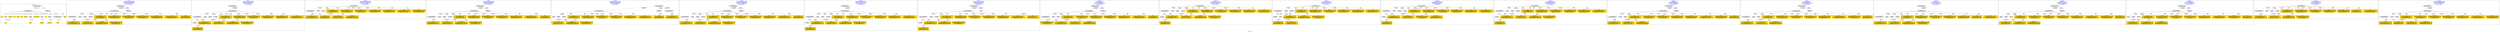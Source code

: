 digraph n0 {
fontcolor="blue"
remincross="true"
label="s05-met.json"
subgraph cluster_0 {
label="1-correct model"
n2[style="filled",color="white",fillcolor="lightgray",label="CulturalHeritageObject1"];
n3[shape="plaintext",style="filled",fillcolor="gold",label="Date"];
n4[style="filled",color="white",fillcolor="lightgray",label="Person1"];
n5[shape="plaintext",style="filled",fillcolor="gold",label="Description"];
n6[shape="plaintext",style="filled",fillcolor="gold",label="values"];
n7[shape="plaintext",style="filled",fillcolor="gold",label="Medium"];
n8[shape="plaintext",style="filled",fillcolor="gold",label="values"];
n9[shape="plaintext",style="filled",fillcolor="gold",label="Credit Line"];
n10[style="filled",color="white",fillcolor="lightgray",label="Concept1"];
n11[shape="plaintext",style="filled",fillcolor="gold",label="Accession Number"];
n12[style="filled",color="white",fillcolor="lightgray",label="Place1"];
n13[shape="plaintext",style="filled",fillcolor="gold",label="id"];
n14[style="filled",color="white",fillcolor="lightgray",label="Concept2"];
n15[style="filled",color="white",fillcolor="lightgray",label="CulturalHeritageObject2"];
n16[shape="plaintext",style="filled",fillcolor="gold",label="values"];
n17[shape="plaintext",style="filled",fillcolor="gold",label="Who"];
n18[shape="plaintext",style="filled",fillcolor="gold",label="Geography"];
n19[style="filled",color="white",fillcolor="lightgray",label="EuropeanaAggregation1"];
n20[style="filled",color="white",fillcolor="lightgray",label="WebResource1"];
n21[shape="plaintext",style="filled",fillcolor="gold",label="image"];
n22[shape="plaintext",style="filled",fillcolor="gold",label="values"];
n23[shape="plaintext",style="filled",fillcolor="gold",label="Classification"];
}
subgraph cluster_1 {
label="candidate 0\nlink coherence:0.9411764705882353\nnode coherence:0.9411764705882353\nconfidence:0.6697249001964144\nmapping score:0.612724699352459\ncost:115.99992\n-precision:0.71-recall:0.57"
n25[style="filled",color="white",fillcolor="lightgray",label="CulturalHeritageObject1"];
n26[style="filled",color="white",fillcolor="lightgray",label="CulturalHeritageObject2"];
n27[style="filled",color="white",fillcolor="lightgray",label="Person1"];
n28[style="filled",color="white",fillcolor="lightgray",label="Concept1"];
n29[style="filled",color="white",fillcolor="lightgray",label="Document1"];
n30[style="filled",color="white",fillcolor="lightgray",label="EuropeanaAggregation1"];
n31[style="filled",color="white",fillcolor="lightgray",label="WebResource1"];
n32[shape="plaintext",style="filled",fillcolor="gold",label="values\n[CulturalHeritageObject,provenance,0.441]\n[CulturalHeritageObject,description,0.22]\n[Document,classLink,0.197]\n[Person,nameOfThePerson,0.142]"];
n33[shape="plaintext",style="filled",fillcolor="gold",label="Date\n[CulturalHeritageObject,created,0.616]\n[Person,dateOfBirth,0.255]\n[Person,dateOfDeath,0.098]\n[CulturalHeritageObject,description,0.031]"];
n34[shape="plaintext",style="filled",fillcolor="gold",label="Who\n[Person,nameOfThePerson,0.519]\n[Document,classLink,0.244]\n[WebResource,classLink,0.135]\n[CulturalHeritageObject,provenance,0.102]"];
n35[shape="plaintext",style="filled",fillcolor="gold",label="image\n[WebResource,classLink,0.594]\n[Document,classLink,0.397]\n[Person,nameOfThePerson,0.004]\n[CulturalHeritageObject,title,0.004]"];
n36[shape="plaintext",style="filled",fillcolor="gold",label="Credit Line\n[CulturalHeritageObject,provenance,0.796]\n[CulturalHeritageObject,description,0.071]\n[Person,nameOfThePerson,0.068]\n[CulturalHeritageObject,title,0.064]"];
n37[shape="plaintext",style="filled",fillcolor="gold",label="Geography\n[CulturalHeritageObject,provenance,0.734]\n[CulturalHeritageObject,description,0.139]\n[Document,classLink,0.082]\n[Concept,prefLabel,0.046]"];
n38[shape="plaintext",style="filled",fillcolor="gold",label="values\n[CulturalHeritageObject,medium,0.669]\n[Concept,prefLabel,0.169]\n[CulturalHeritageObject,description,0.151]\n[CulturalHeritageObject,provenance,0.012]"];
n39[shape="plaintext",style="filled",fillcolor="gold",label="Description\n[CulturalHeritageObject,description,0.678]\n[CulturalHeritageObject,provenance,0.147]\n[CulturalHeritageObject,title,0.103]\n[Document,classLink,0.072]"];
n40[shape="plaintext",style="filled",fillcolor="gold",label="Classification\n[Concept,prefLabel,0.714]\n[CulturalHeritageObject,description,0.237]\n[CulturalHeritageObject,provenance,0.044]\n[CulturalHeritageObject,medium,0.005]"];
n41[shape="plaintext",style="filled",fillcolor="gold",label="Medium\n[CulturalHeritageObject,medium,0.939]\n[CulturalHeritageObject,description,0.055]\n[CulturalHeritageObject,extent,0.006]\n[CulturalHeritageObject,title,0.0]"];
n42[shape="plaintext",style="filled",fillcolor="gold",label="values\n[CulturalHeritageObject,extent,0.911]\n[Person,nameOfThePerson,0.035]\n[CulturalHeritageObject,accessionNumber,0.032]\n[WebResource,classLink,0.022]"];
}
subgraph cluster_2 {
label="candidate 1\nlink coherence:0.9411764705882353\nnode coherence:0.9411764705882353\nconfidence:0.651816328415157\nmapping score:0.6067551754253732\ncost:115.99994\n-precision:0.59-recall:0.48"
n44[style="filled",color="white",fillcolor="lightgray",label="CulturalHeritageObject1"];
n45[style="filled",color="white",fillcolor="lightgray",label="CulturalHeritageObject2"];
n46[style="filled",color="white",fillcolor="lightgray",label="Person1"];
n47[style="filled",color="white",fillcolor="lightgray",label="Concept1"];
n48[style="filled",color="white",fillcolor="lightgray",label="Document1"];
n49[style="filled",color="white",fillcolor="lightgray",label="Document2"];
n50[style="filled",color="white",fillcolor="lightgray",label="EuropeanaAggregation1"];
n51[shape="plaintext",style="filled",fillcolor="gold",label="values\n[CulturalHeritageObject,provenance,0.441]\n[CulturalHeritageObject,description,0.22]\n[Document,classLink,0.197]\n[Person,nameOfThePerson,0.142]"];
n52[shape="plaintext",style="filled",fillcolor="gold",label="Date\n[CulturalHeritageObject,created,0.616]\n[Person,dateOfBirth,0.255]\n[Person,dateOfDeath,0.098]\n[CulturalHeritageObject,description,0.031]"];
n53[shape="plaintext",style="filled",fillcolor="gold",label="Who\n[Person,nameOfThePerson,0.519]\n[Document,classLink,0.244]\n[WebResource,classLink,0.135]\n[CulturalHeritageObject,provenance,0.102]"];
n54[shape="plaintext",style="filled",fillcolor="gold",label="Credit Line\n[CulturalHeritageObject,provenance,0.796]\n[CulturalHeritageObject,description,0.071]\n[Person,nameOfThePerson,0.068]\n[CulturalHeritageObject,title,0.064]"];
n55[shape="plaintext",style="filled",fillcolor="gold",label="Geography\n[CulturalHeritageObject,provenance,0.734]\n[CulturalHeritageObject,description,0.139]\n[Document,classLink,0.082]\n[Concept,prefLabel,0.046]"];
n56[shape="plaintext",style="filled",fillcolor="gold",label="values\n[CulturalHeritageObject,medium,0.669]\n[Concept,prefLabel,0.169]\n[CulturalHeritageObject,description,0.151]\n[CulturalHeritageObject,provenance,0.012]"];
n57[shape="plaintext",style="filled",fillcolor="gold",label="Description\n[CulturalHeritageObject,description,0.678]\n[CulturalHeritageObject,provenance,0.147]\n[CulturalHeritageObject,title,0.103]\n[Document,classLink,0.072]"];
n58[shape="plaintext",style="filled",fillcolor="gold",label="Classification\n[Concept,prefLabel,0.714]\n[CulturalHeritageObject,description,0.237]\n[CulturalHeritageObject,provenance,0.044]\n[CulturalHeritageObject,medium,0.005]"];
n59[shape="plaintext",style="filled",fillcolor="gold",label="image\n[WebResource,classLink,0.594]\n[Document,classLink,0.397]\n[Person,nameOfThePerson,0.004]\n[CulturalHeritageObject,title,0.004]"];
n60[shape="plaintext",style="filled",fillcolor="gold",label="Medium\n[CulturalHeritageObject,medium,0.939]\n[CulturalHeritageObject,description,0.055]\n[CulturalHeritageObject,extent,0.006]\n[CulturalHeritageObject,title,0.0]"];
n61[shape="plaintext",style="filled",fillcolor="gold",label="values\n[CulturalHeritageObject,extent,0.911]\n[Person,nameOfThePerson,0.035]\n[CulturalHeritageObject,accessionNumber,0.032]\n[WebResource,classLink,0.022]"];
}
subgraph cluster_3 {
label="candidate 10\nlink coherence:0.9285714285714286\nnode coherence:0.9333333333333333\nconfidence:0.5716865598232723\nmapping score:0.6077339037794746\ncost:112.99996\n-precision:0.64-recall:0.43"
n63[style="filled",color="white",fillcolor="lightgray",label="CulturalHeritageObject1"];
n64[style="filled",color="white",fillcolor="lightgray",label="CulturalHeritageObject2"];
n65[style="filled",color="white",fillcolor="lightgray",label="Person1"];
n66[style="filled",color="white",fillcolor="lightgray",label="Concept1"];
n67[shape="plaintext",style="filled",fillcolor="gold",label="Date\n[CulturalHeritageObject,created,0.616]\n[Person,dateOfBirth,0.255]\n[Person,dateOfDeath,0.098]\n[CulturalHeritageObject,description,0.031]"];
n68[shape="plaintext",style="filled",fillcolor="gold",label="Who\n[Person,nameOfThePerson,0.519]\n[Document,classLink,0.244]\n[WebResource,classLink,0.135]\n[CulturalHeritageObject,provenance,0.102]"];
n69[shape="plaintext",style="filled",fillcolor="gold",label="values\n[CulturalHeritageObject,provenance,0.441]\n[CulturalHeritageObject,description,0.22]\n[Document,classLink,0.197]\n[Person,nameOfThePerson,0.142]"];
n70[shape="plaintext",style="filled",fillcolor="gold",label="Geography\n[CulturalHeritageObject,provenance,0.734]\n[CulturalHeritageObject,description,0.139]\n[Document,classLink,0.082]\n[Concept,prefLabel,0.046]"];
n71[shape="plaintext",style="filled",fillcolor="gold",label="values\n[CulturalHeritageObject,medium,0.669]\n[Concept,prefLabel,0.169]\n[CulturalHeritageObject,description,0.151]\n[CulturalHeritageObject,provenance,0.012]"];
n72[shape="plaintext",style="filled",fillcolor="gold",label="Description\n[CulturalHeritageObject,description,0.678]\n[CulturalHeritageObject,provenance,0.147]\n[CulturalHeritageObject,title,0.103]\n[Document,classLink,0.072]"];
n73[shape="plaintext",style="filled",fillcolor="gold",label="Classification\n[Concept,prefLabel,0.714]\n[CulturalHeritageObject,description,0.237]\n[CulturalHeritageObject,provenance,0.044]\n[CulturalHeritageObject,medium,0.005]"];
n74[shape="plaintext",style="filled",fillcolor="gold",label="Medium\n[CulturalHeritageObject,medium,0.939]\n[CulturalHeritageObject,description,0.055]\n[CulturalHeritageObject,extent,0.006]\n[CulturalHeritageObject,title,0.0]"];
n75[shape="plaintext",style="filled",fillcolor="gold",label="image\n[WebResource,classLink,0.594]\n[Document,classLink,0.397]\n[Person,nameOfThePerson,0.004]\n[CulturalHeritageObject,title,0.004]"];
n76[shape="plaintext",style="filled",fillcolor="gold",label="values\n[CulturalHeritageObject,extent,0.911]\n[Person,nameOfThePerson,0.035]\n[CulturalHeritageObject,accessionNumber,0.032]\n[WebResource,classLink,0.022]"];
n77[shape="plaintext",style="filled",fillcolor="gold",label="Credit Line\n[CulturalHeritageObject,provenance,0.796]\n[CulturalHeritageObject,description,0.071]\n[Person,nameOfThePerson,0.068]\n[CulturalHeritageObject,title,0.064]"];
}
subgraph cluster_4 {
label="candidate 11\nlink coherence:0.8823529411764706\nnode coherence:0.9411764705882353\nconfidence:0.6697249001964144\nmapping score:0.612724699352459\ncost:115.9999\n-precision:0.65-recall:0.52"
n79[style="filled",color="white",fillcolor="lightgray",label="CulturalHeritageObject1"];
n80[style="filled",color="white",fillcolor="lightgray",label="CulturalHeritageObject2"];
n81[style="filled",color="white",fillcolor="lightgray",label="Person1"];
n82[style="filled",color="white",fillcolor="lightgray",label="Concept1"];
n83[style="filled",color="white",fillcolor="lightgray",label="Document1"];
n84[style="filled",color="white",fillcolor="lightgray",label="EuropeanaAggregation1"];
n85[style="filled",color="white",fillcolor="lightgray",label="WebResource1"];
n86[shape="plaintext",style="filled",fillcolor="gold",label="values\n[CulturalHeritageObject,provenance,0.441]\n[CulturalHeritageObject,description,0.22]\n[Document,classLink,0.197]\n[Person,nameOfThePerson,0.142]"];
n87[shape="plaintext",style="filled",fillcolor="gold",label="Date\n[CulturalHeritageObject,created,0.616]\n[Person,dateOfBirth,0.255]\n[Person,dateOfDeath,0.098]\n[CulturalHeritageObject,description,0.031]"];
n88[shape="plaintext",style="filled",fillcolor="gold",label="Who\n[Person,nameOfThePerson,0.519]\n[Document,classLink,0.244]\n[WebResource,classLink,0.135]\n[CulturalHeritageObject,provenance,0.102]"];
n89[shape="plaintext",style="filled",fillcolor="gold",label="image\n[WebResource,classLink,0.594]\n[Document,classLink,0.397]\n[Person,nameOfThePerson,0.004]\n[CulturalHeritageObject,title,0.004]"];
n90[shape="plaintext",style="filled",fillcolor="gold",label="Credit Line\n[CulturalHeritageObject,provenance,0.796]\n[CulturalHeritageObject,description,0.071]\n[Person,nameOfThePerson,0.068]\n[CulturalHeritageObject,title,0.064]"];
n91[shape="plaintext",style="filled",fillcolor="gold",label="Geography\n[CulturalHeritageObject,provenance,0.734]\n[CulturalHeritageObject,description,0.139]\n[Document,classLink,0.082]\n[Concept,prefLabel,0.046]"];
n92[shape="plaintext",style="filled",fillcolor="gold",label="values\n[CulturalHeritageObject,medium,0.669]\n[Concept,prefLabel,0.169]\n[CulturalHeritageObject,description,0.151]\n[CulturalHeritageObject,provenance,0.012]"];
n93[shape="plaintext",style="filled",fillcolor="gold",label="Description\n[CulturalHeritageObject,description,0.678]\n[CulturalHeritageObject,provenance,0.147]\n[CulturalHeritageObject,title,0.103]\n[Document,classLink,0.072]"];
n94[shape="plaintext",style="filled",fillcolor="gold",label="Classification\n[Concept,prefLabel,0.714]\n[CulturalHeritageObject,description,0.237]\n[CulturalHeritageObject,provenance,0.044]\n[CulturalHeritageObject,medium,0.005]"];
n95[shape="plaintext",style="filled",fillcolor="gold",label="Medium\n[CulturalHeritageObject,medium,0.939]\n[CulturalHeritageObject,description,0.055]\n[CulturalHeritageObject,extent,0.006]\n[CulturalHeritageObject,title,0.0]"];
n96[shape="plaintext",style="filled",fillcolor="gold",label="values\n[CulturalHeritageObject,extent,0.911]\n[Person,nameOfThePerson,0.035]\n[CulturalHeritageObject,accessionNumber,0.032]\n[WebResource,classLink,0.022]"];
}
subgraph cluster_5 {
label="candidate 12\nlink coherence:0.8823529411764706\nnode coherence:0.9411764705882353\nconfidence:0.6697249001964144\nmapping score:0.612724699352459\ncost:215.009922\n-precision:0.65-recall:0.52"
n98[style="filled",color="white",fillcolor="lightgray",label="CulturalHeritageObject1"];
n99[style="filled",color="white",fillcolor="lightgray",label="Person1"];
n100[style="filled",color="white",fillcolor="lightgray",label="Concept1"];
n101[style="filled",color="white",fillcolor="lightgray",label="Document1"];
n102[style="filled",color="white",fillcolor="lightgray",label="EuropeanaAggregation1"];
n103[style="filled",color="white",fillcolor="lightgray",label="WebResource1"];
n104[style="filled",color="white",fillcolor="lightgray",label="CulturalHeritageObject2"];
n105[shape="plaintext",style="filled",fillcolor="gold",label="values\n[CulturalHeritageObject,provenance,0.441]\n[CulturalHeritageObject,description,0.22]\n[Document,classLink,0.197]\n[Person,nameOfThePerson,0.142]"];
n106[shape="plaintext",style="filled",fillcolor="gold",label="Date\n[CulturalHeritageObject,created,0.616]\n[Person,dateOfBirth,0.255]\n[Person,dateOfDeath,0.098]\n[CulturalHeritageObject,description,0.031]"];
n107[shape="plaintext",style="filled",fillcolor="gold",label="Who\n[Person,nameOfThePerson,0.519]\n[Document,classLink,0.244]\n[WebResource,classLink,0.135]\n[CulturalHeritageObject,provenance,0.102]"];
n108[shape="plaintext",style="filled",fillcolor="gold",label="image\n[WebResource,classLink,0.594]\n[Document,classLink,0.397]\n[Person,nameOfThePerson,0.004]\n[CulturalHeritageObject,title,0.004]"];
n109[shape="plaintext",style="filled",fillcolor="gold",label="Credit Line\n[CulturalHeritageObject,provenance,0.796]\n[CulturalHeritageObject,description,0.071]\n[Person,nameOfThePerson,0.068]\n[CulturalHeritageObject,title,0.064]"];
n110[shape="plaintext",style="filled",fillcolor="gold",label="Geography\n[CulturalHeritageObject,provenance,0.734]\n[CulturalHeritageObject,description,0.139]\n[Document,classLink,0.082]\n[Concept,prefLabel,0.046]"];
n111[shape="plaintext",style="filled",fillcolor="gold",label="values\n[CulturalHeritageObject,medium,0.669]\n[Concept,prefLabel,0.169]\n[CulturalHeritageObject,description,0.151]\n[CulturalHeritageObject,provenance,0.012]"];
n112[shape="plaintext",style="filled",fillcolor="gold",label="Description\n[CulturalHeritageObject,description,0.678]\n[CulturalHeritageObject,provenance,0.147]\n[CulturalHeritageObject,title,0.103]\n[Document,classLink,0.072]"];
n113[shape="plaintext",style="filled",fillcolor="gold",label="Classification\n[Concept,prefLabel,0.714]\n[CulturalHeritageObject,description,0.237]\n[CulturalHeritageObject,provenance,0.044]\n[CulturalHeritageObject,medium,0.005]"];
n114[shape="plaintext",style="filled",fillcolor="gold",label="Medium\n[CulturalHeritageObject,medium,0.939]\n[CulturalHeritageObject,description,0.055]\n[CulturalHeritageObject,extent,0.006]\n[CulturalHeritageObject,title,0.0]"];
n115[shape="plaintext",style="filled",fillcolor="gold",label="values\n[CulturalHeritageObject,extent,0.911]\n[Person,nameOfThePerson,0.035]\n[CulturalHeritageObject,accessionNumber,0.032]\n[WebResource,classLink,0.022]"];
}
subgraph cluster_6 {
label="candidate 13\nlink coherence:0.8823529411764706\nnode coherence:0.9411764705882353\nconfidence:0.6697249001964144\nmapping score:0.612724699352459\ncost:215.009942\n-precision:0.71-recall:0.57"
n117[style="filled",color="white",fillcolor="lightgray",label="CulturalHeritageObject1"];
n118[style="filled",color="white",fillcolor="lightgray",label="CulturalHeritageObject2"];
n119[style="filled",color="white",fillcolor="lightgray",label="Person1"];
n120[style="filled",color="white",fillcolor="lightgray",label="Concept1"];
n121[style="filled",color="white",fillcolor="lightgray",label="Document1"];
n122[style="filled",color="white",fillcolor="lightgray",label="EuropeanaAggregation1"];
n123[style="filled",color="white",fillcolor="lightgray",label="WebResource1"];
n124[shape="plaintext",style="filled",fillcolor="gold",label="values\n[CulturalHeritageObject,provenance,0.441]\n[CulturalHeritageObject,description,0.22]\n[Document,classLink,0.197]\n[Person,nameOfThePerson,0.142]"];
n125[shape="plaintext",style="filled",fillcolor="gold",label="Date\n[CulturalHeritageObject,created,0.616]\n[Person,dateOfBirth,0.255]\n[Person,dateOfDeath,0.098]\n[CulturalHeritageObject,description,0.031]"];
n126[shape="plaintext",style="filled",fillcolor="gold",label="Who\n[Person,nameOfThePerson,0.519]\n[Document,classLink,0.244]\n[WebResource,classLink,0.135]\n[CulturalHeritageObject,provenance,0.102]"];
n127[shape="plaintext",style="filled",fillcolor="gold",label="image\n[WebResource,classLink,0.594]\n[Document,classLink,0.397]\n[Person,nameOfThePerson,0.004]\n[CulturalHeritageObject,title,0.004]"];
n128[shape="plaintext",style="filled",fillcolor="gold",label="Credit Line\n[CulturalHeritageObject,provenance,0.796]\n[CulturalHeritageObject,description,0.071]\n[Person,nameOfThePerson,0.068]\n[CulturalHeritageObject,title,0.064]"];
n129[shape="plaintext",style="filled",fillcolor="gold",label="Geography\n[CulturalHeritageObject,provenance,0.734]\n[CulturalHeritageObject,description,0.139]\n[Document,classLink,0.082]\n[Concept,prefLabel,0.046]"];
n130[shape="plaintext",style="filled",fillcolor="gold",label="values\n[CulturalHeritageObject,medium,0.669]\n[Concept,prefLabel,0.169]\n[CulturalHeritageObject,description,0.151]\n[CulturalHeritageObject,provenance,0.012]"];
n131[shape="plaintext",style="filled",fillcolor="gold",label="Description\n[CulturalHeritageObject,description,0.678]\n[CulturalHeritageObject,provenance,0.147]\n[CulturalHeritageObject,title,0.103]\n[Document,classLink,0.072]"];
n132[shape="plaintext",style="filled",fillcolor="gold",label="Classification\n[Concept,prefLabel,0.714]\n[CulturalHeritageObject,description,0.237]\n[CulturalHeritageObject,provenance,0.044]\n[CulturalHeritageObject,medium,0.005]"];
n133[shape="plaintext",style="filled",fillcolor="gold",label="Medium\n[CulturalHeritageObject,medium,0.939]\n[CulturalHeritageObject,description,0.055]\n[CulturalHeritageObject,extent,0.006]\n[CulturalHeritageObject,title,0.0]"];
n134[shape="plaintext",style="filled",fillcolor="gold",label="values\n[CulturalHeritageObject,extent,0.911]\n[Person,nameOfThePerson,0.035]\n[CulturalHeritageObject,accessionNumber,0.032]\n[WebResource,classLink,0.022]"];
}
subgraph cluster_7 {
label="candidate 14\nlink coherence:0.8823529411764706\nnode coherence:0.9411764705882353\nconfidence:0.651816328415157\nmapping score:0.6067551754253732\ncost:115.99992\n-precision:0.53-recall:0.43"
n136[style="filled",color="white",fillcolor="lightgray",label="CulturalHeritageObject1"];
n137[style="filled",color="white",fillcolor="lightgray",label="CulturalHeritageObject2"];
n138[style="filled",color="white",fillcolor="lightgray",label="Person1"];
n139[style="filled",color="white",fillcolor="lightgray",label="Concept1"];
n140[style="filled",color="white",fillcolor="lightgray",label="Document1"];
n141[style="filled",color="white",fillcolor="lightgray",label="Document2"];
n142[style="filled",color="white",fillcolor="lightgray",label="EuropeanaAggregation1"];
n143[shape="plaintext",style="filled",fillcolor="gold",label="values\n[CulturalHeritageObject,provenance,0.441]\n[CulturalHeritageObject,description,0.22]\n[Document,classLink,0.197]\n[Person,nameOfThePerson,0.142]"];
n144[shape="plaintext",style="filled",fillcolor="gold",label="Date\n[CulturalHeritageObject,created,0.616]\n[Person,dateOfBirth,0.255]\n[Person,dateOfDeath,0.098]\n[CulturalHeritageObject,description,0.031]"];
n145[shape="plaintext",style="filled",fillcolor="gold",label="Who\n[Person,nameOfThePerson,0.519]\n[Document,classLink,0.244]\n[WebResource,classLink,0.135]\n[CulturalHeritageObject,provenance,0.102]"];
n146[shape="plaintext",style="filled",fillcolor="gold",label="Credit Line\n[CulturalHeritageObject,provenance,0.796]\n[CulturalHeritageObject,description,0.071]\n[Person,nameOfThePerson,0.068]\n[CulturalHeritageObject,title,0.064]"];
n147[shape="plaintext",style="filled",fillcolor="gold",label="Geography\n[CulturalHeritageObject,provenance,0.734]\n[CulturalHeritageObject,description,0.139]\n[Document,classLink,0.082]\n[Concept,prefLabel,0.046]"];
n148[shape="plaintext",style="filled",fillcolor="gold",label="values\n[CulturalHeritageObject,medium,0.669]\n[Concept,prefLabel,0.169]\n[CulturalHeritageObject,description,0.151]\n[CulturalHeritageObject,provenance,0.012]"];
n149[shape="plaintext",style="filled",fillcolor="gold",label="Description\n[CulturalHeritageObject,description,0.678]\n[CulturalHeritageObject,provenance,0.147]\n[CulturalHeritageObject,title,0.103]\n[Document,classLink,0.072]"];
n150[shape="plaintext",style="filled",fillcolor="gold",label="Classification\n[Concept,prefLabel,0.714]\n[CulturalHeritageObject,description,0.237]\n[CulturalHeritageObject,provenance,0.044]\n[CulturalHeritageObject,medium,0.005]"];
n151[shape="plaintext",style="filled",fillcolor="gold",label="image\n[WebResource,classLink,0.594]\n[Document,classLink,0.397]\n[Person,nameOfThePerson,0.004]\n[CulturalHeritageObject,title,0.004]"];
n152[shape="plaintext",style="filled",fillcolor="gold",label="Medium\n[CulturalHeritageObject,medium,0.939]\n[CulturalHeritageObject,description,0.055]\n[CulturalHeritageObject,extent,0.006]\n[CulturalHeritageObject,title,0.0]"];
n153[shape="plaintext",style="filled",fillcolor="gold",label="values\n[CulturalHeritageObject,extent,0.911]\n[Person,nameOfThePerson,0.035]\n[CulturalHeritageObject,accessionNumber,0.032]\n[WebResource,classLink,0.022]"];
}
subgraph cluster_8 {
label="candidate 15\nlink coherence:0.8823529411764706\nnode coherence:0.9411764705882353\nconfidence:0.651816328415157\nmapping score:0.6067551754253732\ncost:215.009982\n-precision:0.53-recall:0.43"
n155[style="filled",color="white",fillcolor="lightgray",label="CulturalHeritageObject1"];
n156[style="filled",color="white",fillcolor="lightgray",label="CulturalHeritageObject2"];
n157[style="filled",color="white",fillcolor="lightgray",label="Concept1"];
n158[style="filled",color="white",fillcolor="lightgray",label="Document1"];
n159[style="filled",color="white",fillcolor="lightgray",label="Document2"];
n160[style="filled",color="white",fillcolor="lightgray",label="EuropeanaAggregation1"];
n161[style="filled",color="white",fillcolor="lightgray",label="Person1"];
n162[shape="plaintext",style="filled",fillcolor="gold",label="values\n[CulturalHeritageObject,provenance,0.441]\n[CulturalHeritageObject,description,0.22]\n[Document,classLink,0.197]\n[Person,nameOfThePerson,0.142]"];
n163[shape="plaintext",style="filled",fillcolor="gold",label="Date\n[CulturalHeritageObject,created,0.616]\n[Person,dateOfBirth,0.255]\n[Person,dateOfDeath,0.098]\n[CulturalHeritageObject,description,0.031]"];
n164[shape="plaintext",style="filled",fillcolor="gold",label="Who\n[Person,nameOfThePerson,0.519]\n[Document,classLink,0.244]\n[WebResource,classLink,0.135]\n[CulturalHeritageObject,provenance,0.102]"];
n165[shape="plaintext",style="filled",fillcolor="gold",label="Credit Line\n[CulturalHeritageObject,provenance,0.796]\n[CulturalHeritageObject,description,0.071]\n[Person,nameOfThePerson,0.068]\n[CulturalHeritageObject,title,0.064]"];
n166[shape="plaintext",style="filled",fillcolor="gold",label="Geography\n[CulturalHeritageObject,provenance,0.734]\n[CulturalHeritageObject,description,0.139]\n[Document,classLink,0.082]\n[Concept,prefLabel,0.046]"];
n167[shape="plaintext",style="filled",fillcolor="gold",label="values\n[CulturalHeritageObject,medium,0.669]\n[Concept,prefLabel,0.169]\n[CulturalHeritageObject,description,0.151]\n[CulturalHeritageObject,provenance,0.012]"];
n168[shape="plaintext",style="filled",fillcolor="gold",label="Description\n[CulturalHeritageObject,description,0.678]\n[CulturalHeritageObject,provenance,0.147]\n[CulturalHeritageObject,title,0.103]\n[Document,classLink,0.072]"];
n169[shape="plaintext",style="filled",fillcolor="gold",label="Classification\n[Concept,prefLabel,0.714]\n[CulturalHeritageObject,description,0.237]\n[CulturalHeritageObject,provenance,0.044]\n[CulturalHeritageObject,medium,0.005]"];
n170[shape="plaintext",style="filled",fillcolor="gold",label="image\n[WebResource,classLink,0.594]\n[Document,classLink,0.397]\n[Person,nameOfThePerson,0.004]\n[CulturalHeritageObject,title,0.004]"];
n171[shape="plaintext",style="filled",fillcolor="gold",label="Medium\n[CulturalHeritageObject,medium,0.939]\n[CulturalHeritageObject,description,0.055]\n[CulturalHeritageObject,extent,0.006]\n[CulturalHeritageObject,title,0.0]"];
n172[shape="plaintext",style="filled",fillcolor="gold",label="values\n[CulturalHeritageObject,extent,0.911]\n[Person,nameOfThePerson,0.035]\n[CulturalHeritageObject,accessionNumber,0.032]\n[WebResource,classLink,0.022]"];
}
subgraph cluster_9 {
label="candidate 16\nlink coherence:0.875\nnode coherence:0.875\nconfidence:0.6919019855844813\nmapping score:0.6132097527705846\ncost:213.99992\n-precision:0.81-recall:0.62"
n174[style="filled",color="white",fillcolor="lightgray",label="CulturalHeritageObject1"];
n175[style="filled",color="white",fillcolor="lightgray",label="CulturalHeritageObject2"];
n176[style="filled",color="white",fillcolor="lightgray",label="Person1"];
n177[style="filled",color="white",fillcolor="lightgray",label="Concept1"];
n178[style="filled",color="white",fillcolor="lightgray",label="EuropeanaAggregation1"];
n179[style="filled",color="white",fillcolor="lightgray",label="WebResource1"];
n180[shape="plaintext",style="filled",fillcolor="gold",label="Geography\n[CulturalHeritageObject,provenance,0.734]\n[CulturalHeritageObject,description,0.139]\n[Document,classLink,0.082]\n[Concept,prefLabel,0.046]"];
n181[shape="plaintext",style="filled",fillcolor="gold",label="Date\n[CulturalHeritageObject,created,0.616]\n[Person,dateOfBirth,0.255]\n[Person,dateOfDeath,0.098]\n[CulturalHeritageObject,description,0.031]"];
n182[shape="plaintext",style="filled",fillcolor="gold",label="Who\n[Person,nameOfThePerson,0.519]\n[Document,classLink,0.244]\n[WebResource,classLink,0.135]\n[CulturalHeritageObject,provenance,0.102]"];
n183[shape="plaintext",style="filled",fillcolor="gold",label="image\n[WebResource,classLink,0.594]\n[Document,classLink,0.397]\n[Person,nameOfThePerson,0.004]\n[CulturalHeritageObject,title,0.004]"];
n184[shape="plaintext",style="filled",fillcolor="gold",label="values\n[CulturalHeritageObject,provenance,0.441]\n[CulturalHeritageObject,description,0.22]\n[Document,classLink,0.197]\n[Person,nameOfThePerson,0.142]"];
n185[shape="plaintext",style="filled",fillcolor="gold",label="Credit Line\n[CulturalHeritageObject,provenance,0.796]\n[CulturalHeritageObject,description,0.071]\n[Person,nameOfThePerson,0.068]\n[CulturalHeritageObject,title,0.064]"];
n186[shape="plaintext",style="filled",fillcolor="gold",label="values\n[CulturalHeritageObject,medium,0.669]\n[Concept,prefLabel,0.169]\n[CulturalHeritageObject,description,0.151]\n[CulturalHeritageObject,provenance,0.012]"];
n187[shape="plaintext",style="filled",fillcolor="gold",label="Description\n[CulturalHeritageObject,description,0.678]\n[CulturalHeritageObject,provenance,0.147]\n[CulturalHeritageObject,title,0.103]\n[Document,classLink,0.072]"];
n188[shape="plaintext",style="filled",fillcolor="gold",label="Classification\n[Concept,prefLabel,0.714]\n[CulturalHeritageObject,description,0.237]\n[CulturalHeritageObject,provenance,0.044]\n[CulturalHeritageObject,medium,0.005]"];
n189[shape="plaintext",style="filled",fillcolor="gold",label="Medium\n[CulturalHeritageObject,medium,0.939]\n[CulturalHeritageObject,description,0.055]\n[CulturalHeritageObject,extent,0.006]\n[CulturalHeritageObject,title,0.0]"];
n190[shape="plaintext",style="filled",fillcolor="gold",label="values\n[CulturalHeritageObject,extent,0.911]\n[Person,nameOfThePerson,0.035]\n[CulturalHeritageObject,accessionNumber,0.032]\n[WebResource,classLink,0.022]"];
}
subgraph cluster_10 {
label="candidate 17\nlink coherence:0.875\nnode coherence:0.9411764705882353\nconfidence:0.651816328415157\nmapping score:0.6067551754253732\ncost:114.99994\n-precision:0.5-recall:0.38"
n192[style="filled",color="white",fillcolor="lightgray",label="CulturalHeritageObject1"];
n193[style="filled",color="white",fillcolor="lightgray",label="CulturalHeritageObject2"];
n194[style="filled",color="white",fillcolor="lightgray",label="Person1"];
n195[style="filled",color="white",fillcolor="lightgray",label="Concept1"];
n196[style="filled",color="white",fillcolor="lightgray",label="Document1"];
n197[style="filled",color="white",fillcolor="lightgray",label="Document2"];
n198[shape="plaintext",style="filled",fillcolor="gold",label="values\n[CulturalHeritageObject,provenance,0.441]\n[CulturalHeritageObject,description,0.22]\n[Document,classLink,0.197]\n[Person,nameOfThePerson,0.142]"];
n199[shape="plaintext",style="filled",fillcolor="gold",label="Date\n[CulturalHeritageObject,created,0.616]\n[Person,dateOfBirth,0.255]\n[Person,dateOfDeath,0.098]\n[CulturalHeritageObject,description,0.031]"];
n200[shape="plaintext",style="filled",fillcolor="gold",label="Who\n[Person,nameOfThePerson,0.519]\n[Document,classLink,0.244]\n[WebResource,classLink,0.135]\n[CulturalHeritageObject,provenance,0.102]"];
n201[shape="plaintext",style="filled",fillcolor="gold",label="Credit Line\n[CulturalHeritageObject,provenance,0.796]\n[CulturalHeritageObject,description,0.071]\n[Person,nameOfThePerson,0.068]\n[CulturalHeritageObject,title,0.064]"];
n202[shape="plaintext",style="filled",fillcolor="gold",label="Geography\n[CulturalHeritageObject,provenance,0.734]\n[CulturalHeritageObject,description,0.139]\n[Document,classLink,0.082]\n[Concept,prefLabel,0.046]"];
n203[shape="plaintext",style="filled",fillcolor="gold",label="values\n[CulturalHeritageObject,medium,0.669]\n[Concept,prefLabel,0.169]\n[CulturalHeritageObject,description,0.151]\n[CulturalHeritageObject,provenance,0.012]"];
n204[shape="plaintext",style="filled",fillcolor="gold",label="Description\n[CulturalHeritageObject,description,0.678]\n[CulturalHeritageObject,provenance,0.147]\n[CulturalHeritageObject,title,0.103]\n[Document,classLink,0.072]"];
n205[shape="plaintext",style="filled",fillcolor="gold",label="Classification\n[Concept,prefLabel,0.714]\n[CulturalHeritageObject,description,0.237]\n[CulturalHeritageObject,provenance,0.044]\n[CulturalHeritageObject,medium,0.005]"];
n206[shape="plaintext",style="filled",fillcolor="gold",label="image\n[WebResource,classLink,0.594]\n[Document,classLink,0.397]\n[Person,nameOfThePerson,0.004]\n[CulturalHeritageObject,title,0.004]"];
n207[shape="plaintext",style="filled",fillcolor="gold",label="Medium\n[CulturalHeritageObject,medium,0.939]\n[CulturalHeritageObject,description,0.055]\n[CulturalHeritageObject,extent,0.006]\n[CulturalHeritageObject,title,0.0]"];
n208[shape="plaintext",style="filled",fillcolor="gold",label="values\n[CulturalHeritageObject,extent,0.911]\n[Person,nameOfThePerson,0.035]\n[CulturalHeritageObject,accessionNumber,0.032]\n[WebResource,classLink,0.022]"];
}
subgraph cluster_11 {
label="candidate 18\nlink coherence:0.875\nnode coherence:0.9411764705882353\nconfidence:0.651816328415157\nmapping score:0.6067551754253732\ncost:214.0\n-precision:0.5-recall:0.38"
n210[style="filled",color="white",fillcolor="lightgray",label="CulturalHeritageObject1"];
n211[style="filled",color="white",fillcolor="lightgray",label="CulturalHeritageObject2"];
n212[style="filled",color="white",fillcolor="lightgray",label="Concept1"];
n213[style="filled",color="white",fillcolor="lightgray",label="Document1"];
n214[style="filled",color="white",fillcolor="lightgray",label="Document2"];
n215[style="filled",color="white",fillcolor="lightgray",label="Person1"];
n216[shape="plaintext",style="filled",fillcolor="gold",label="values\n[CulturalHeritageObject,provenance,0.441]\n[CulturalHeritageObject,description,0.22]\n[Document,classLink,0.197]\n[Person,nameOfThePerson,0.142]"];
n217[shape="plaintext",style="filled",fillcolor="gold",label="Date\n[CulturalHeritageObject,created,0.616]\n[Person,dateOfBirth,0.255]\n[Person,dateOfDeath,0.098]\n[CulturalHeritageObject,description,0.031]"];
n218[shape="plaintext",style="filled",fillcolor="gold",label="Who\n[Person,nameOfThePerson,0.519]\n[Document,classLink,0.244]\n[WebResource,classLink,0.135]\n[CulturalHeritageObject,provenance,0.102]"];
n219[shape="plaintext",style="filled",fillcolor="gold",label="Credit Line\n[CulturalHeritageObject,provenance,0.796]\n[CulturalHeritageObject,description,0.071]\n[Person,nameOfThePerson,0.068]\n[CulturalHeritageObject,title,0.064]"];
n220[shape="plaintext",style="filled",fillcolor="gold",label="Geography\n[CulturalHeritageObject,provenance,0.734]\n[CulturalHeritageObject,description,0.139]\n[Document,classLink,0.082]\n[Concept,prefLabel,0.046]"];
n221[shape="plaintext",style="filled",fillcolor="gold",label="values\n[CulturalHeritageObject,medium,0.669]\n[Concept,prefLabel,0.169]\n[CulturalHeritageObject,description,0.151]\n[CulturalHeritageObject,provenance,0.012]"];
n222[shape="plaintext",style="filled",fillcolor="gold",label="Description\n[CulturalHeritageObject,description,0.678]\n[CulturalHeritageObject,provenance,0.147]\n[CulturalHeritageObject,title,0.103]\n[Document,classLink,0.072]"];
n223[shape="plaintext",style="filled",fillcolor="gold",label="Classification\n[Concept,prefLabel,0.714]\n[CulturalHeritageObject,description,0.237]\n[CulturalHeritageObject,provenance,0.044]\n[CulturalHeritageObject,medium,0.005]"];
n224[shape="plaintext",style="filled",fillcolor="gold",label="image\n[WebResource,classLink,0.594]\n[Document,classLink,0.397]\n[Person,nameOfThePerson,0.004]\n[CulturalHeritageObject,title,0.004]"];
n225[shape="plaintext",style="filled",fillcolor="gold",label="Medium\n[CulturalHeritageObject,medium,0.939]\n[CulturalHeritageObject,description,0.055]\n[CulturalHeritageObject,extent,0.006]\n[CulturalHeritageObject,title,0.0]"];
n226[shape="plaintext",style="filled",fillcolor="gold",label="values\n[CulturalHeritageObject,extent,0.911]\n[Person,nameOfThePerson,0.035]\n[CulturalHeritageObject,accessionNumber,0.032]\n[WebResource,classLink,0.022]"];
}
subgraph cluster_12 {
label="candidate 19\nlink coherence:0.875\nnode coherence:0.9411764705882353\nconfidence:0.651816328415157\nmapping score:0.6067551754253732\ncost:214.009962\n-precision:0.5-recall:0.38"
n228[style="filled",color="white",fillcolor="lightgray",label="CulturalHeritageObject1"];
n229[style="filled",color="white",fillcolor="lightgray",label="CulturalHeritageObject2"];
n230[style="filled",color="white",fillcolor="lightgray",label="Person1"];
n231[style="filled",color="white",fillcolor="lightgray",label="Document1"];
n232[style="filled",color="white",fillcolor="lightgray",label="Document2"];
n233[style="filled",color="white",fillcolor="lightgray",label="Concept1"];
n234[shape="plaintext",style="filled",fillcolor="gold",label="values\n[CulturalHeritageObject,provenance,0.441]\n[CulturalHeritageObject,description,0.22]\n[Document,classLink,0.197]\n[Person,nameOfThePerson,0.142]"];
n235[shape="plaintext",style="filled",fillcolor="gold",label="Date\n[CulturalHeritageObject,created,0.616]\n[Person,dateOfBirth,0.255]\n[Person,dateOfDeath,0.098]\n[CulturalHeritageObject,description,0.031]"];
n236[shape="plaintext",style="filled",fillcolor="gold",label="Who\n[Person,nameOfThePerson,0.519]\n[Document,classLink,0.244]\n[WebResource,classLink,0.135]\n[CulturalHeritageObject,provenance,0.102]"];
n237[shape="plaintext",style="filled",fillcolor="gold",label="Credit Line\n[CulturalHeritageObject,provenance,0.796]\n[CulturalHeritageObject,description,0.071]\n[Person,nameOfThePerson,0.068]\n[CulturalHeritageObject,title,0.064]"];
n238[shape="plaintext",style="filled",fillcolor="gold",label="Geography\n[CulturalHeritageObject,provenance,0.734]\n[CulturalHeritageObject,description,0.139]\n[Document,classLink,0.082]\n[Concept,prefLabel,0.046]"];
n239[shape="plaintext",style="filled",fillcolor="gold",label="values\n[CulturalHeritageObject,medium,0.669]\n[Concept,prefLabel,0.169]\n[CulturalHeritageObject,description,0.151]\n[CulturalHeritageObject,provenance,0.012]"];
n240[shape="plaintext",style="filled",fillcolor="gold",label="Description\n[CulturalHeritageObject,description,0.678]\n[CulturalHeritageObject,provenance,0.147]\n[CulturalHeritageObject,title,0.103]\n[Document,classLink,0.072]"];
n241[shape="plaintext",style="filled",fillcolor="gold",label="Classification\n[Concept,prefLabel,0.714]\n[CulturalHeritageObject,description,0.237]\n[CulturalHeritageObject,provenance,0.044]\n[CulturalHeritageObject,medium,0.005]"];
n242[shape="plaintext",style="filled",fillcolor="gold",label="image\n[WebResource,classLink,0.594]\n[Document,classLink,0.397]\n[Person,nameOfThePerson,0.004]\n[CulturalHeritageObject,title,0.004]"];
n243[shape="plaintext",style="filled",fillcolor="gold",label="Medium\n[CulturalHeritageObject,medium,0.939]\n[CulturalHeritageObject,description,0.055]\n[CulturalHeritageObject,extent,0.006]\n[CulturalHeritageObject,title,0.0]"];
n244[shape="plaintext",style="filled",fillcolor="gold",label="values\n[CulturalHeritageObject,extent,0.911]\n[Person,nameOfThePerson,0.035]\n[CulturalHeritageObject,accessionNumber,0.032]\n[WebResource,classLink,0.022]"];
}
subgraph cluster_13 {
label="candidate 2\nlink coherence:0.9375\nnode coherence:0.9411764705882353\nconfidence:0.651816328415157\nmapping score:0.6067551754253732\ncost:114.99996\n-precision:0.56-recall:0.43"
n246[style="filled",color="white",fillcolor="lightgray",label="CulturalHeritageObject1"];
n247[style="filled",color="white",fillcolor="lightgray",label="CulturalHeritageObject2"];
n248[style="filled",color="white",fillcolor="lightgray",label="Person1"];
n249[style="filled",color="white",fillcolor="lightgray",label="Concept1"];
n250[style="filled",color="white",fillcolor="lightgray",label="Document1"];
n251[style="filled",color="white",fillcolor="lightgray",label="Document2"];
n252[shape="plaintext",style="filled",fillcolor="gold",label="values\n[CulturalHeritageObject,provenance,0.441]\n[CulturalHeritageObject,description,0.22]\n[Document,classLink,0.197]\n[Person,nameOfThePerson,0.142]"];
n253[shape="plaintext",style="filled",fillcolor="gold",label="Date\n[CulturalHeritageObject,created,0.616]\n[Person,dateOfBirth,0.255]\n[Person,dateOfDeath,0.098]\n[CulturalHeritageObject,description,0.031]"];
n254[shape="plaintext",style="filled",fillcolor="gold",label="Who\n[Person,nameOfThePerson,0.519]\n[Document,classLink,0.244]\n[WebResource,classLink,0.135]\n[CulturalHeritageObject,provenance,0.102]"];
n255[shape="plaintext",style="filled",fillcolor="gold",label="Credit Line\n[CulturalHeritageObject,provenance,0.796]\n[CulturalHeritageObject,description,0.071]\n[Person,nameOfThePerson,0.068]\n[CulturalHeritageObject,title,0.064]"];
n256[shape="plaintext",style="filled",fillcolor="gold",label="Geography\n[CulturalHeritageObject,provenance,0.734]\n[CulturalHeritageObject,description,0.139]\n[Document,classLink,0.082]\n[Concept,prefLabel,0.046]"];
n257[shape="plaintext",style="filled",fillcolor="gold",label="values\n[CulturalHeritageObject,medium,0.669]\n[Concept,prefLabel,0.169]\n[CulturalHeritageObject,description,0.151]\n[CulturalHeritageObject,provenance,0.012]"];
n258[shape="plaintext",style="filled",fillcolor="gold",label="Description\n[CulturalHeritageObject,description,0.678]\n[CulturalHeritageObject,provenance,0.147]\n[CulturalHeritageObject,title,0.103]\n[Document,classLink,0.072]"];
n259[shape="plaintext",style="filled",fillcolor="gold",label="Classification\n[Concept,prefLabel,0.714]\n[CulturalHeritageObject,description,0.237]\n[CulturalHeritageObject,provenance,0.044]\n[CulturalHeritageObject,medium,0.005]"];
n260[shape="plaintext",style="filled",fillcolor="gold",label="image\n[WebResource,classLink,0.594]\n[Document,classLink,0.397]\n[Person,nameOfThePerson,0.004]\n[CulturalHeritageObject,title,0.004]"];
n261[shape="plaintext",style="filled",fillcolor="gold",label="Medium\n[CulturalHeritageObject,medium,0.939]\n[CulturalHeritageObject,description,0.055]\n[CulturalHeritageObject,extent,0.006]\n[CulturalHeritageObject,title,0.0]"];
n262[shape="plaintext",style="filled",fillcolor="gold",label="values\n[CulturalHeritageObject,extent,0.911]\n[Person,nameOfThePerson,0.035]\n[CulturalHeritageObject,accessionNumber,0.032]\n[WebResource,classLink,0.022]"];
}
subgraph cluster_14 {
label="candidate 3\nlink coherence:0.9375\nnode coherence:0.9375\nconfidence:0.6253685810452653\nmapping score:0.611865284590846\ncost:114.99992\n-precision:0.75-recall:0.57"
n264[style="filled",color="white",fillcolor="lightgray",label="CulturalHeritageObject1"];
n265[style="filled",color="white",fillcolor="lightgray",label="CulturalHeritageObject2"];
n266[style="filled",color="white",fillcolor="lightgray",label="Person1"];
n267[style="filled",color="white",fillcolor="lightgray",label="Concept1"];
n268[style="filled",color="white",fillcolor="lightgray",label="EuropeanaAggregation1"];
n269[style="filled",color="white",fillcolor="lightgray",label="WebResource1"];
n270[shape="plaintext",style="filled",fillcolor="gold",label="Date\n[CulturalHeritageObject,created,0.616]\n[Person,dateOfBirth,0.255]\n[Person,dateOfDeath,0.098]\n[CulturalHeritageObject,description,0.031]"];
n271[shape="plaintext",style="filled",fillcolor="gold",label="Who\n[Person,nameOfThePerson,0.519]\n[Document,classLink,0.244]\n[WebResource,classLink,0.135]\n[CulturalHeritageObject,provenance,0.102]"];
n272[shape="plaintext",style="filled",fillcolor="gold",label="image\n[WebResource,classLink,0.594]\n[Document,classLink,0.397]\n[Person,nameOfThePerson,0.004]\n[CulturalHeritageObject,title,0.004]"];
n273[shape="plaintext",style="filled",fillcolor="gold",label="values\n[CulturalHeritageObject,provenance,0.441]\n[CulturalHeritageObject,description,0.22]\n[Document,classLink,0.197]\n[Person,nameOfThePerson,0.142]"];
n274[shape="plaintext",style="filled",fillcolor="gold",label="Geography\n[CulturalHeritageObject,provenance,0.734]\n[CulturalHeritageObject,description,0.139]\n[Document,classLink,0.082]\n[Concept,prefLabel,0.046]"];
n275[shape="plaintext",style="filled",fillcolor="gold",label="values\n[CulturalHeritageObject,medium,0.669]\n[Concept,prefLabel,0.169]\n[CulturalHeritageObject,description,0.151]\n[CulturalHeritageObject,provenance,0.012]"];
n276[shape="plaintext",style="filled",fillcolor="gold",label="Description\n[CulturalHeritageObject,description,0.678]\n[CulturalHeritageObject,provenance,0.147]\n[CulturalHeritageObject,title,0.103]\n[Document,classLink,0.072]"];
n277[shape="plaintext",style="filled",fillcolor="gold",label="Classification\n[Concept,prefLabel,0.714]\n[CulturalHeritageObject,description,0.237]\n[CulturalHeritageObject,provenance,0.044]\n[CulturalHeritageObject,medium,0.005]"];
n278[shape="plaintext",style="filled",fillcolor="gold",label="Medium\n[CulturalHeritageObject,medium,0.939]\n[CulturalHeritageObject,description,0.055]\n[CulturalHeritageObject,extent,0.006]\n[CulturalHeritageObject,title,0.0]"];
n279[shape="plaintext",style="filled",fillcolor="gold",label="values\n[CulturalHeritageObject,extent,0.911]\n[Person,nameOfThePerson,0.035]\n[CulturalHeritageObject,accessionNumber,0.032]\n[WebResource,classLink,0.022]"];
n280[shape="plaintext",style="filled",fillcolor="gold",label="Credit Line\n[CulturalHeritageObject,provenance,0.796]\n[CulturalHeritageObject,description,0.071]\n[Person,nameOfThePerson,0.068]\n[CulturalHeritageObject,title,0.064]"];
}
subgraph cluster_15 {
label="candidate 4\nlink coherence:0.9375\nnode coherence:0.9375\nconfidence:0.6195656172070437\nmapping score:0.6099309633114388\ncost:114.99992\n-precision:0.69-recall:0.52"
n282[style="filled",color="white",fillcolor="lightgray",label="CulturalHeritageObject1"];
n283[style="filled",color="white",fillcolor="lightgray",label="CulturalHeritageObject2"];
n284[style="filled",color="white",fillcolor="lightgray",label="Person1"];
n285[style="filled",color="white",fillcolor="lightgray",label="Concept1"];
n286[style="filled",color="white",fillcolor="lightgray",label="EuropeanaAggregation1"];
n287[style="filled",color="white",fillcolor="lightgray",label="WebResource1"];
n288[shape="plaintext",style="filled",fillcolor="gold",label="Date\n[CulturalHeritageObject,created,0.616]\n[Person,dateOfBirth,0.255]\n[Person,dateOfDeath,0.098]\n[CulturalHeritageObject,description,0.031]"];
n289[shape="plaintext",style="filled",fillcolor="gold",label="Who\n[Person,nameOfThePerson,0.519]\n[Document,classLink,0.244]\n[WebResource,classLink,0.135]\n[CulturalHeritageObject,provenance,0.102]"];
n290[shape="plaintext",style="filled",fillcolor="gold",label="image\n[WebResource,classLink,0.594]\n[Document,classLink,0.397]\n[Person,nameOfThePerson,0.004]\n[CulturalHeritageObject,title,0.004]"];
n291[shape="plaintext",style="filled",fillcolor="gold",label="Credit Line\n[CulturalHeritageObject,provenance,0.796]\n[CulturalHeritageObject,description,0.071]\n[Person,nameOfThePerson,0.068]\n[CulturalHeritageObject,title,0.064]"];
n292[shape="plaintext",style="filled",fillcolor="gold",label="Geography\n[CulturalHeritageObject,provenance,0.734]\n[CulturalHeritageObject,description,0.139]\n[Document,classLink,0.082]\n[Concept,prefLabel,0.046]"];
n293[shape="plaintext",style="filled",fillcolor="gold",label="values\n[CulturalHeritageObject,medium,0.669]\n[Concept,prefLabel,0.169]\n[CulturalHeritageObject,description,0.151]\n[CulturalHeritageObject,provenance,0.012]"];
n294[shape="plaintext",style="filled",fillcolor="gold",label="values\n[CulturalHeritageObject,provenance,0.441]\n[CulturalHeritageObject,description,0.22]\n[Document,classLink,0.197]\n[Person,nameOfThePerson,0.142]"];
n295[shape="plaintext",style="filled",fillcolor="gold",label="Classification\n[Concept,prefLabel,0.714]\n[CulturalHeritageObject,description,0.237]\n[CulturalHeritageObject,provenance,0.044]\n[CulturalHeritageObject,medium,0.005]"];
n296[shape="plaintext",style="filled",fillcolor="gold",label="Medium\n[CulturalHeritageObject,medium,0.939]\n[CulturalHeritageObject,description,0.055]\n[CulturalHeritageObject,extent,0.006]\n[CulturalHeritageObject,title,0.0]"];
n297[shape="plaintext",style="filled",fillcolor="gold",label="values\n[CulturalHeritageObject,extent,0.911]\n[Person,nameOfThePerson,0.035]\n[CulturalHeritageObject,accessionNumber,0.032]\n[WebResource,classLink,0.022]"];
n298[shape="plaintext",style="filled",fillcolor="gold",label="Description\n[CulturalHeritageObject,description,0.678]\n[CulturalHeritageObject,provenance,0.147]\n[CulturalHeritageObject,title,0.103]\n[Document,classLink,0.072]"];
}
subgraph cluster_16 {
label="candidate 5\nlink coherence:0.9375\nnode coherence:0.9375\nconfidence:0.6160428789744214\nmapping score:0.608756717233898\ncost:114.99994\n-precision:0.62-recall:0.48"
n300[style="filled",color="white",fillcolor="lightgray",label="CulturalHeritageObject1"];
n301[style="filled",color="white",fillcolor="lightgray",label="CulturalHeritageObject2"];
n302[style="filled",color="white",fillcolor="lightgray",label="Person1"];
n303[style="filled",color="white",fillcolor="lightgray",label="Concept1"];
n304[style="filled",color="white",fillcolor="lightgray",label="Document1"];
n305[style="filled",color="white",fillcolor="lightgray",label="EuropeanaAggregation1"];
n306[shape="plaintext",style="filled",fillcolor="gold",label="values\n[CulturalHeritageObject,provenance,0.441]\n[CulturalHeritageObject,description,0.22]\n[Document,classLink,0.197]\n[Person,nameOfThePerson,0.142]"];
n307[shape="plaintext",style="filled",fillcolor="gold",label="Date\n[CulturalHeritageObject,created,0.616]\n[Person,dateOfBirth,0.255]\n[Person,dateOfDeath,0.098]\n[CulturalHeritageObject,description,0.031]"];
n308[shape="plaintext",style="filled",fillcolor="gold",label="Who\n[Person,nameOfThePerson,0.519]\n[Document,classLink,0.244]\n[WebResource,classLink,0.135]\n[CulturalHeritageObject,provenance,0.102]"];
n309[shape="plaintext",style="filled",fillcolor="gold",label="Credit Line\n[CulturalHeritageObject,provenance,0.796]\n[CulturalHeritageObject,description,0.071]\n[Person,nameOfThePerson,0.068]\n[CulturalHeritageObject,title,0.064]"];
n310[shape="plaintext",style="filled",fillcolor="gold",label="Geography\n[CulturalHeritageObject,provenance,0.734]\n[CulturalHeritageObject,description,0.139]\n[Document,classLink,0.082]\n[Concept,prefLabel,0.046]"];
n311[shape="plaintext",style="filled",fillcolor="gold",label="values\n[CulturalHeritageObject,medium,0.669]\n[Concept,prefLabel,0.169]\n[CulturalHeritageObject,description,0.151]\n[CulturalHeritageObject,provenance,0.012]"];
n312[shape="plaintext",style="filled",fillcolor="gold",label="Description\n[CulturalHeritageObject,description,0.678]\n[CulturalHeritageObject,provenance,0.147]\n[CulturalHeritageObject,title,0.103]\n[Document,classLink,0.072]"];
n313[shape="plaintext",style="filled",fillcolor="gold",label="Classification\n[Concept,prefLabel,0.714]\n[CulturalHeritageObject,description,0.237]\n[CulturalHeritageObject,provenance,0.044]\n[CulturalHeritageObject,medium,0.005]"];
n314[shape="plaintext",style="filled",fillcolor="gold",label="Medium\n[CulturalHeritageObject,medium,0.939]\n[CulturalHeritageObject,description,0.055]\n[CulturalHeritageObject,extent,0.006]\n[CulturalHeritageObject,title,0.0]"];
n315[shape="plaintext",style="filled",fillcolor="gold",label="image\n[WebResource,classLink,0.594]\n[Document,classLink,0.397]\n[Person,nameOfThePerson,0.004]\n[CulturalHeritageObject,title,0.004]"];
n316[shape="plaintext",style="filled",fillcolor="gold",label="values\n[CulturalHeritageObject,extent,0.911]\n[Person,nameOfThePerson,0.035]\n[CulturalHeritageObject,accessionNumber,0.032]\n[WebResource,classLink,0.022]"];
}
subgraph cluster_17 {
label="candidate 6\nlink coherence:0.9375\nnode coherence:0.9375\nconfidence:0.5798775455263437\nmapping score:0.5967016060845388\ncost:15.9999\n-precision:0.75-recall:0.57"
n318[style="filled",color="white",fillcolor="lightgray",label="CulturalHeritageObject1"];
n319[style="filled",color="white",fillcolor="lightgray",label="Person1"];
n320[style="filled",color="white",fillcolor="lightgray",label="Concept1"];
n321[style="filled",color="white",fillcolor="lightgray",label="Concept2"];
n322[style="filled",color="white",fillcolor="lightgray",label="EuropeanaAggregation1"];
n323[style="filled",color="white",fillcolor="lightgray",label="WebResource1"];
n324[shape="plaintext",style="filled",fillcolor="gold",label="Classification\n[Concept,prefLabel,0.714]\n[CulturalHeritageObject,description,0.237]\n[CulturalHeritageObject,provenance,0.044]\n[CulturalHeritageObject,medium,0.005]"];
n325[shape="plaintext",style="filled",fillcolor="gold",label="Date\n[CulturalHeritageObject,created,0.616]\n[Person,dateOfBirth,0.255]\n[Person,dateOfDeath,0.098]\n[CulturalHeritageObject,description,0.031]"];
n326[shape="plaintext",style="filled",fillcolor="gold",label="Who\n[Person,nameOfThePerson,0.519]\n[Document,classLink,0.244]\n[WebResource,classLink,0.135]\n[CulturalHeritageObject,provenance,0.102]"];
n327[shape="plaintext",style="filled",fillcolor="gold",label="image\n[WebResource,classLink,0.594]\n[Document,classLink,0.397]\n[Person,nameOfThePerson,0.004]\n[CulturalHeritageObject,title,0.004]"];
n328[shape="plaintext",style="filled",fillcolor="gold",label="values\n[CulturalHeritageObject,provenance,0.441]\n[CulturalHeritageObject,description,0.22]\n[Document,classLink,0.197]\n[Person,nameOfThePerson,0.142]"];
n329[shape="plaintext",style="filled",fillcolor="gold",label="Geography\n[CulturalHeritageObject,provenance,0.734]\n[CulturalHeritageObject,description,0.139]\n[Document,classLink,0.082]\n[Concept,prefLabel,0.046]"];
n330[shape="plaintext",style="filled",fillcolor="gold",label="Description\n[CulturalHeritageObject,description,0.678]\n[CulturalHeritageObject,provenance,0.147]\n[CulturalHeritageObject,title,0.103]\n[Document,classLink,0.072]"];
n331[shape="plaintext",style="filled",fillcolor="gold",label="values\n[CulturalHeritageObject,medium,0.669]\n[Concept,prefLabel,0.169]\n[CulturalHeritageObject,description,0.151]\n[CulturalHeritageObject,provenance,0.012]"];
n332[shape="plaintext",style="filled",fillcolor="gold",label="Medium\n[CulturalHeritageObject,medium,0.939]\n[CulturalHeritageObject,description,0.055]\n[CulturalHeritageObject,extent,0.006]\n[CulturalHeritageObject,title,0.0]"];
n333[shape="plaintext",style="filled",fillcolor="gold",label="values\n[CulturalHeritageObject,extent,0.911]\n[Person,nameOfThePerson,0.035]\n[CulturalHeritageObject,accessionNumber,0.032]\n[WebResource,classLink,0.022]"];
n334[shape="plaintext",style="filled",fillcolor="gold",label="Credit Line\n[CulturalHeritageObject,provenance,0.796]\n[CulturalHeritageObject,description,0.071]\n[Person,nameOfThePerson,0.068]\n[CulturalHeritageObject,title,0.064]"];
}
subgraph cluster_18 {
label="candidate 7\nlink coherence:0.9375\nnode coherence:0.9375\nconfidence:0.5740745816881221\nmapping score:0.5947672848051316\ncost:15.9999\n-precision:0.69-recall:0.52"
n336[style="filled",color="white",fillcolor="lightgray",label="CulturalHeritageObject1"];
n337[style="filled",color="white",fillcolor="lightgray",label="Person1"];
n338[style="filled",color="white",fillcolor="lightgray",label="Concept1"];
n339[style="filled",color="white",fillcolor="lightgray",label="Concept2"];
n340[style="filled",color="white",fillcolor="lightgray",label="EuropeanaAggregation1"];
n341[style="filled",color="white",fillcolor="lightgray",label="WebResource1"];
n342[shape="plaintext",style="filled",fillcolor="gold",label="Classification\n[Concept,prefLabel,0.714]\n[CulturalHeritageObject,description,0.237]\n[CulturalHeritageObject,provenance,0.044]\n[CulturalHeritageObject,medium,0.005]"];
n343[shape="plaintext",style="filled",fillcolor="gold",label="Date\n[CulturalHeritageObject,created,0.616]\n[Person,dateOfBirth,0.255]\n[Person,dateOfDeath,0.098]\n[CulturalHeritageObject,description,0.031]"];
n344[shape="plaintext",style="filled",fillcolor="gold",label="Who\n[Person,nameOfThePerson,0.519]\n[Document,classLink,0.244]\n[WebResource,classLink,0.135]\n[CulturalHeritageObject,provenance,0.102]"];
n345[shape="plaintext",style="filled",fillcolor="gold",label="image\n[WebResource,classLink,0.594]\n[Document,classLink,0.397]\n[Person,nameOfThePerson,0.004]\n[CulturalHeritageObject,title,0.004]"];
n346[shape="plaintext",style="filled",fillcolor="gold",label="Credit Line\n[CulturalHeritageObject,provenance,0.796]\n[CulturalHeritageObject,description,0.071]\n[Person,nameOfThePerson,0.068]\n[CulturalHeritageObject,title,0.064]"];
n347[shape="plaintext",style="filled",fillcolor="gold",label="Geography\n[CulturalHeritageObject,provenance,0.734]\n[CulturalHeritageObject,description,0.139]\n[Document,classLink,0.082]\n[Concept,prefLabel,0.046]"];
n348[shape="plaintext",style="filled",fillcolor="gold",label="values\n[CulturalHeritageObject,provenance,0.441]\n[CulturalHeritageObject,description,0.22]\n[Document,classLink,0.197]\n[Person,nameOfThePerson,0.142]"];
n349[shape="plaintext",style="filled",fillcolor="gold",label="values\n[CulturalHeritageObject,medium,0.669]\n[Concept,prefLabel,0.169]\n[CulturalHeritageObject,description,0.151]\n[CulturalHeritageObject,provenance,0.012]"];
n350[shape="plaintext",style="filled",fillcolor="gold",label="Medium\n[CulturalHeritageObject,medium,0.939]\n[CulturalHeritageObject,description,0.055]\n[CulturalHeritageObject,extent,0.006]\n[CulturalHeritageObject,title,0.0]"];
n351[shape="plaintext",style="filled",fillcolor="gold",label="values\n[CulturalHeritageObject,extent,0.911]\n[Person,nameOfThePerson,0.035]\n[CulturalHeritageObject,accessionNumber,0.032]\n[WebResource,classLink,0.022]"];
n352[shape="plaintext",style="filled",fillcolor="gold",label="Description\n[CulturalHeritageObject,description,0.678]\n[CulturalHeritageObject,provenance,0.147]\n[CulturalHeritageObject,title,0.103]\n[Document,classLink,0.072]"];
}
subgraph cluster_19 {
label="candidate 8\nlink coherence:0.9333333333333333\nnode coherence:0.9375\nconfidence:0.6160428789744214\nmapping score:0.608756717233898\ncost:113.99996\n-precision:0.6-recall:0.43"
n354[style="filled",color="white",fillcolor="lightgray",label="CulturalHeritageObject1"];
n355[style="filled",color="white",fillcolor="lightgray",label="CulturalHeritageObject2"];
n356[style="filled",color="white",fillcolor="lightgray",label="Person1"];
n357[style="filled",color="white",fillcolor="lightgray",label="Concept1"];
n358[style="filled",color="white",fillcolor="lightgray",label="Document1"];
n359[shape="plaintext",style="filled",fillcolor="gold",label="values\n[CulturalHeritageObject,provenance,0.441]\n[CulturalHeritageObject,description,0.22]\n[Document,classLink,0.197]\n[Person,nameOfThePerson,0.142]"];
n360[shape="plaintext",style="filled",fillcolor="gold",label="Date\n[CulturalHeritageObject,created,0.616]\n[Person,dateOfBirth,0.255]\n[Person,dateOfDeath,0.098]\n[CulturalHeritageObject,description,0.031]"];
n361[shape="plaintext",style="filled",fillcolor="gold",label="Who\n[Person,nameOfThePerson,0.519]\n[Document,classLink,0.244]\n[WebResource,classLink,0.135]\n[CulturalHeritageObject,provenance,0.102]"];
n362[shape="plaintext",style="filled",fillcolor="gold",label="Credit Line\n[CulturalHeritageObject,provenance,0.796]\n[CulturalHeritageObject,description,0.071]\n[Person,nameOfThePerson,0.068]\n[CulturalHeritageObject,title,0.064]"];
n363[shape="plaintext",style="filled",fillcolor="gold",label="Geography\n[CulturalHeritageObject,provenance,0.734]\n[CulturalHeritageObject,description,0.139]\n[Document,classLink,0.082]\n[Concept,prefLabel,0.046]"];
n364[shape="plaintext",style="filled",fillcolor="gold",label="values\n[CulturalHeritageObject,medium,0.669]\n[Concept,prefLabel,0.169]\n[CulturalHeritageObject,description,0.151]\n[CulturalHeritageObject,provenance,0.012]"];
n365[shape="plaintext",style="filled",fillcolor="gold",label="Description\n[CulturalHeritageObject,description,0.678]\n[CulturalHeritageObject,provenance,0.147]\n[CulturalHeritageObject,title,0.103]\n[Document,classLink,0.072]"];
n366[shape="plaintext",style="filled",fillcolor="gold",label="Classification\n[Concept,prefLabel,0.714]\n[CulturalHeritageObject,description,0.237]\n[CulturalHeritageObject,provenance,0.044]\n[CulturalHeritageObject,medium,0.005]"];
n367[shape="plaintext",style="filled",fillcolor="gold",label="Medium\n[CulturalHeritageObject,medium,0.939]\n[CulturalHeritageObject,description,0.055]\n[CulturalHeritageObject,extent,0.006]\n[CulturalHeritageObject,title,0.0]"];
n368[shape="plaintext",style="filled",fillcolor="gold",label="image\n[WebResource,classLink,0.594]\n[Document,classLink,0.397]\n[Person,nameOfThePerson,0.004]\n[CulturalHeritageObject,title,0.004]"];
n369[shape="plaintext",style="filled",fillcolor="gold",label="values\n[CulturalHeritageObject,extent,0.911]\n[Person,nameOfThePerson,0.035]\n[CulturalHeritageObject,accessionNumber,0.032]\n[WebResource,classLink,0.022]"];
}
subgraph cluster_20 {
label="candidate 9\nlink coherence:0.9333333333333333\nnode coherence:0.9333333333333333\nconfidence:0.5716865598232723\nmapping score:0.6077339037794746\ncost:113.99994\n-precision:0.67-recall:0.48"
n371[style="filled",color="white",fillcolor="lightgray",label="CulturalHeritageObject1"];
n372[style="filled",color="white",fillcolor="lightgray",label="CulturalHeritageObject2"];
n373[style="filled",color="white",fillcolor="lightgray",label="Person1"];
n374[style="filled",color="white",fillcolor="lightgray",label="Concept1"];
n375[style="filled",color="white",fillcolor="lightgray",label="EuropeanaAggregation1"];
n376[shape="plaintext",style="filled",fillcolor="gold",label="Date\n[CulturalHeritageObject,created,0.616]\n[Person,dateOfBirth,0.255]\n[Person,dateOfDeath,0.098]\n[CulturalHeritageObject,description,0.031]"];
n377[shape="plaintext",style="filled",fillcolor="gold",label="Who\n[Person,nameOfThePerson,0.519]\n[Document,classLink,0.244]\n[WebResource,classLink,0.135]\n[CulturalHeritageObject,provenance,0.102]"];
n378[shape="plaintext",style="filled",fillcolor="gold",label="values\n[CulturalHeritageObject,provenance,0.441]\n[CulturalHeritageObject,description,0.22]\n[Document,classLink,0.197]\n[Person,nameOfThePerson,0.142]"];
n379[shape="plaintext",style="filled",fillcolor="gold",label="Geography\n[CulturalHeritageObject,provenance,0.734]\n[CulturalHeritageObject,description,0.139]\n[Document,classLink,0.082]\n[Concept,prefLabel,0.046]"];
n380[shape="plaintext",style="filled",fillcolor="gold",label="values\n[CulturalHeritageObject,medium,0.669]\n[Concept,prefLabel,0.169]\n[CulturalHeritageObject,description,0.151]\n[CulturalHeritageObject,provenance,0.012]"];
n381[shape="plaintext",style="filled",fillcolor="gold",label="Description\n[CulturalHeritageObject,description,0.678]\n[CulturalHeritageObject,provenance,0.147]\n[CulturalHeritageObject,title,0.103]\n[Document,classLink,0.072]"];
n382[shape="plaintext",style="filled",fillcolor="gold",label="Classification\n[Concept,prefLabel,0.714]\n[CulturalHeritageObject,description,0.237]\n[CulturalHeritageObject,provenance,0.044]\n[CulturalHeritageObject,medium,0.005]"];
n383[shape="plaintext",style="filled",fillcolor="gold",label="Medium\n[CulturalHeritageObject,medium,0.939]\n[CulturalHeritageObject,description,0.055]\n[CulturalHeritageObject,extent,0.006]\n[CulturalHeritageObject,title,0.0]"];
n384[shape="plaintext",style="filled",fillcolor="gold",label="image\n[WebResource,classLink,0.594]\n[Document,classLink,0.397]\n[Person,nameOfThePerson,0.004]\n[CulturalHeritageObject,title,0.004]"];
n385[shape="plaintext",style="filled",fillcolor="gold",label="values\n[CulturalHeritageObject,extent,0.911]\n[Person,nameOfThePerson,0.035]\n[CulturalHeritageObject,accessionNumber,0.032]\n[WebResource,classLink,0.022]"];
n386[shape="plaintext",style="filled",fillcolor="gold",label="Credit Line\n[CulturalHeritageObject,provenance,0.796]\n[CulturalHeritageObject,description,0.071]\n[Person,nameOfThePerson,0.068]\n[CulturalHeritageObject,title,0.064]"];
}
n2 -> n3[color="brown",fontcolor="black",label="created"]
n2 -> n4[color="brown",fontcolor="black",label="creator"]
n2 -> n5[color="brown",fontcolor="black",label="description"]
n2 -> n6[color="brown",fontcolor="black",label="extent"]
n2 -> n7[color="brown",fontcolor="black",label="medium"]
n2 -> n8[color="brown",fontcolor="black",label="provenance"]
n2 -> n9[color="brown",fontcolor="black",label="provenance"]
n2 -> n10[color="brown",fontcolor="black",label="subject"]
n2 -> n11[color="brown",fontcolor="black",label="accessionNumber"]
n2 -> n12[color="brown",fontcolor="black",label="associatedPlace"]
n2 -> n13[color="brown",fontcolor="black",label="objectId"]
n2 -> n14[color="brown",fontcolor="black",label="hasType"]
n2 -> n15[color="brown",fontcolor="black",label="isRelatedTo"]
n15 -> n16[color="brown",fontcolor="black",label="objectId"]
n4 -> n17[color="brown",fontcolor="black",label="nameOfThePerson"]
n12 -> n18[color="brown",fontcolor="black",label="label"]
n19 -> n2[color="brown",fontcolor="black",label="aggregatedCHO"]
n19 -> n20[color="brown",fontcolor="black",label="hasView"]
n20 -> n21[color="brown",fontcolor="black",label="classLink"]
n10 -> n22[color="brown",fontcolor="black",label="prefLabel"]
n14 -> n23[color="brown",fontcolor="black",label="prefLabel"]
n25 -> n26[color="brown",fontcolor="black",label="isRelatedTo\nw=1.0"]
n25 -> n27[color="brown",fontcolor="black",label="creator\nw=0.99996"]
n25 -> n28[color="brown",fontcolor="black",label="subject\nw=1.0"]
n25 -> n29[color="brown",fontcolor="black",label="page\nw=1.0"]
n30 -> n25[color="brown",fontcolor="black",label="aggregatedCHO\nw=0.99998"]
n30 -> n31[color="brown",fontcolor="black",label="hasView\nw=0.99998"]
n29 -> n32[color="brown",fontcolor="black",label="classLink\nw=1.0"]
n25 -> n33[color="brown",fontcolor="black",label="created\nw=1.0"]
n27 -> n34[color="brown",fontcolor="black",label="nameOfThePerson\nw=1.0"]
n31 -> n35[color="brown",fontcolor="black",label="classLink\nw=1.0"]
n25 -> n36[color="brown",fontcolor="black",label="provenance\nw=1.0"]
n25 -> n37[color="brown",fontcolor="black",label="provenance\nw=1.0"]
n26 -> n38[color="brown",fontcolor="black",label="medium\nw=100.0"]
n25 -> n39[color="brown",fontcolor="black",label="description\nw=1.0"]
n28 -> n40[color="brown",fontcolor="black",label="prefLabel\nw=1.0"]
n25 -> n41[color="brown",fontcolor="black",label="medium\nw=1.0"]
n25 -> n42[color="brown",fontcolor="black",label="extent\nw=1.0"]
n44 -> n45[color="brown",fontcolor="black",label="isRelatedTo\nw=1.0"]
n44 -> n46[color="brown",fontcolor="black",label="creator\nw=0.99996"]
n44 -> n47[color="brown",fontcolor="black",label="subject\nw=1.0"]
n44 -> n48[color="brown",fontcolor="black",label="page\nw=1.0"]
n45 -> n49[color="brown",fontcolor="black",label="page\nw=1.0"]
n50 -> n44[color="brown",fontcolor="black",label="aggregatedCHO\nw=0.99998"]
n48 -> n51[color="brown",fontcolor="black",label="classLink\nw=1.0"]
n44 -> n52[color="brown",fontcolor="black",label="created\nw=1.0"]
n46 -> n53[color="brown",fontcolor="black",label="nameOfThePerson\nw=1.0"]
n44 -> n54[color="brown",fontcolor="black",label="provenance\nw=1.0"]
n44 -> n55[color="brown",fontcolor="black",label="provenance\nw=1.0"]
n45 -> n56[color="brown",fontcolor="black",label="medium\nw=100.0"]
n44 -> n57[color="brown",fontcolor="black",label="description\nw=1.0"]
n47 -> n58[color="brown",fontcolor="black",label="prefLabel\nw=1.0"]
n49 -> n59[color="brown",fontcolor="black",label="classLink\nw=1.0"]
n44 -> n60[color="brown",fontcolor="black",label="medium\nw=1.0"]
n44 -> n61[color="brown",fontcolor="black",label="extent\nw=1.0"]
n63 -> n64[color="brown",fontcolor="black",label="isRelatedTo\nw=1.0"]
n63 -> n65[color="brown",fontcolor="black",label="creator\nw=0.99996"]
n63 -> n66[color="brown",fontcolor="black",label="subject\nw=1.0"]
n63 -> n67[color="brown",fontcolor="black",label="created\nw=1.0"]
n65 -> n68[color="brown",fontcolor="black",label="nameOfThePerson\nw=1.0"]
n63 -> n69[color="brown",fontcolor="black",label="provenance\nw=1.0"]
n63 -> n70[color="brown",fontcolor="black",label="provenance\nw=1.0"]
n64 -> n71[color="brown",fontcolor="black",label="medium\nw=100.0"]
n63 -> n72[color="brown",fontcolor="black",label="description\nw=1.0"]
n66 -> n73[color="brown",fontcolor="black",label="prefLabel\nw=1.0"]
n63 -> n74[color="brown",fontcolor="black",label="medium\nw=1.0"]
n64 -> n75[color="brown",fontcolor="black",label="title\nw=1.0"]
n63 -> n76[color="brown",fontcolor="black",label="extent\nw=1.0"]
n63 -> n77[color="brown",fontcolor="black",label="title\nw=1.0"]
n79 -> n80[color="brown",fontcolor="black",label="isRelatedTo\nw=1.0"]
n79 -> n81[color="brown",fontcolor="black",label="creator\nw=0.99996"]
n79 -> n82[color="brown",fontcolor="black",label="hasType\nw=0.99998"]
n79 -> n83[color="brown",fontcolor="black",label="page\nw=1.0"]
n84 -> n79[color="brown",fontcolor="black",label="aggregatedCHO\nw=0.99998"]
n84 -> n85[color="brown",fontcolor="black",label="hasView\nw=0.99998"]
n83 -> n86[color="brown",fontcolor="black",label="classLink\nw=1.0"]
n79 -> n87[color="brown",fontcolor="black",label="created\nw=1.0"]
n81 -> n88[color="brown",fontcolor="black",label="nameOfThePerson\nw=1.0"]
n85 -> n89[color="brown",fontcolor="black",label="classLink\nw=1.0"]
n79 -> n90[color="brown",fontcolor="black",label="provenance\nw=1.0"]
n79 -> n91[color="brown",fontcolor="black",label="provenance\nw=1.0"]
n80 -> n92[color="brown",fontcolor="black",label="medium\nw=100.0"]
n79 -> n93[color="brown",fontcolor="black",label="description\nw=1.0"]
n82 -> n94[color="brown",fontcolor="black",label="prefLabel\nw=1.0"]
n79 -> n95[color="brown",fontcolor="black",label="medium\nw=1.0"]
n79 -> n96[color="brown",fontcolor="black",label="extent\nw=1.0"]
n98 -> n99[color="brown",fontcolor="black",label="creator\nw=0.99996"]
n98 -> n100[color="brown",fontcolor="black",label="subject\nw=1.0"]
n98 -> n101[color="brown",fontcolor="black",label="page\nw=1.0"]
n102 -> n98[color="brown",fontcolor="black",label="aggregatedCHO\nw=0.99998"]
n102 -> n103[color="brown",fontcolor="black",label="hasView\nw=0.99998"]
n102 -> n104[color="brown",fontcolor="black",label="isAnnotationOf\nw=100.010002"]
n101 -> n105[color="brown",fontcolor="black",label="classLink\nw=1.0"]
n98 -> n106[color="brown",fontcolor="black",label="created\nw=1.0"]
n99 -> n107[color="brown",fontcolor="black",label="nameOfThePerson\nw=1.0"]
n103 -> n108[color="brown",fontcolor="black",label="classLink\nw=1.0"]
n98 -> n109[color="brown",fontcolor="black",label="provenance\nw=1.0"]
n98 -> n110[color="brown",fontcolor="black",label="provenance\nw=1.0"]
n104 -> n111[color="brown",fontcolor="black",label="medium\nw=100.0"]
n98 -> n112[color="brown",fontcolor="black",label="description\nw=1.0"]
n100 -> n113[color="brown",fontcolor="black",label="prefLabel\nw=1.0"]
n98 -> n114[color="brown",fontcolor="black",label="medium\nw=1.0"]
n98 -> n115[color="brown",fontcolor="black",label="extent\nw=1.0"]
n117 -> n118[color="brown",fontcolor="black",label="isRelatedTo\nw=1.0"]
n117 -> n119[color="brown",fontcolor="black",label="creator\nw=0.99996"]
n117 -> n120[color="brown",fontcolor="black",label="subject\nw=1.0"]
n117 -> n121[color="brown",fontcolor="black",label="page\nw=1.0"]
n122 -> n117[color="brown",fontcolor="black",label="aggregatedCHO\nw=0.99998"]
n122 -> n123[color="brown",fontcolor="black",label="hasView\nw=100.010002"]
n121 -> n124[color="brown",fontcolor="black",label="classLink\nw=1.0"]
n117 -> n125[color="brown",fontcolor="black",label="created\nw=1.0"]
n119 -> n126[color="brown",fontcolor="black",label="nameOfThePerson\nw=1.0"]
n123 -> n127[color="brown",fontcolor="black",label="classLink\nw=1.0"]
n117 -> n128[color="brown",fontcolor="black",label="provenance\nw=1.0"]
n117 -> n129[color="brown",fontcolor="black",label="provenance\nw=1.0"]
n118 -> n130[color="brown",fontcolor="black",label="medium\nw=100.0"]
n117 -> n131[color="brown",fontcolor="black",label="description\nw=1.0"]
n120 -> n132[color="brown",fontcolor="black",label="prefLabel\nw=1.0"]
n117 -> n133[color="brown",fontcolor="black",label="medium\nw=1.0"]
n117 -> n134[color="brown",fontcolor="black",label="extent\nw=1.0"]
n136 -> n137[color="brown",fontcolor="black",label="isRelatedTo\nw=1.0"]
n136 -> n138[color="brown",fontcolor="black",label="creator\nw=0.99996"]
n136 -> n139[color="brown",fontcolor="black",label="hasType\nw=0.99998"]
n136 -> n140[color="brown",fontcolor="black",label="page\nw=1.0"]
n137 -> n141[color="brown",fontcolor="black",label="page\nw=1.0"]
n142 -> n136[color="brown",fontcolor="black",label="aggregatedCHO\nw=0.99998"]
n140 -> n143[color="brown",fontcolor="black",label="classLink\nw=1.0"]
n136 -> n144[color="brown",fontcolor="black",label="created\nw=1.0"]
n138 -> n145[color="brown",fontcolor="black",label="nameOfThePerson\nw=1.0"]
n136 -> n146[color="brown",fontcolor="black",label="provenance\nw=1.0"]
n136 -> n147[color="brown",fontcolor="black",label="provenance\nw=1.0"]
n137 -> n148[color="brown",fontcolor="black",label="medium\nw=100.0"]
n136 -> n149[color="brown",fontcolor="black",label="description\nw=1.0"]
n139 -> n150[color="brown",fontcolor="black",label="prefLabel\nw=1.0"]
n141 -> n151[color="brown",fontcolor="black",label="classLink\nw=1.0"]
n136 -> n152[color="brown",fontcolor="black",label="medium\nw=1.0"]
n136 -> n153[color="brown",fontcolor="black",label="extent\nw=1.0"]
n155 -> n156[color="brown",fontcolor="black",label="isRelatedTo\nw=1.0"]
n155 -> n157[color="brown",fontcolor="black",label="subject\nw=1.0"]
n155 -> n158[color="brown",fontcolor="black",label="page\nw=1.0"]
n156 -> n159[color="brown",fontcolor="black",label="page\nw=1.0"]
n160 -> n155[color="brown",fontcolor="black",label="aggregatedCHO\nw=0.99998"]
n160 -> n161[color="brown",fontcolor="black",label="dataProvider\nw=100.010002"]
n158 -> n162[color="brown",fontcolor="black",label="classLink\nw=1.0"]
n155 -> n163[color="brown",fontcolor="black",label="created\nw=1.0"]
n161 -> n164[color="brown",fontcolor="black",label="nameOfThePerson\nw=1.0"]
n155 -> n165[color="brown",fontcolor="black",label="provenance\nw=1.0"]
n155 -> n166[color="brown",fontcolor="black",label="provenance\nw=1.0"]
n156 -> n167[color="brown",fontcolor="black",label="medium\nw=100.0"]
n155 -> n168[color="brown",fontcolor="black",label="description\nw=1.0"]
n157 -> n169[color="brown",fontcolor="black",label="prefLabel\nw=1.0"]
n159 -> n170[color="brown",fontcolor="black",label="classLink\nw=1.0"]
n155 -> n171[color="brown",fontcolor="black",label="medium\nw=1.0"]
n155 -> n172[color="brown",fontcolor="black",label="extent\nw=1.0"]
n174 -> n175[color="brown",fontcolor="black",label="isRelatedTo\nw=1.0"]
n174 -> n176[color="brown",fontcolor="black",label="creator\nw=0.99996"]
n174 -> n177[color="brown",fontcolor="black",label="subject\nw=1.0"]
n178 -> n174[color="brown",fontcolor="black",label="aggregatedCHO\nw=0.99998"]
n178 -> n179[color="brown",fontcolor="black",label="hasView\nw=0.99998"]
n175 -> n180[color="brown",fontcolor="black",label="provenance\nw=100.0"]
n174 -> n181[color="brown",fontcolor="black",label="created\nw=1.0"]
n176 -> n182[color="brown",fontcolor="black",label="nameOfThePerson\nw=1.0"]
n179 -> n183[color="brown",fontcolor="black",label="classLink\nw=1.0"]
n174 -> n184[color="brown",fontcolor="black",label="provenance\nw=1.0"]
n174 -> n185[color="brown",fontcolor="black",label="provenance\nw=1.0"]
n175 -> n186[color="brown",fontcolor="black",label="medium\nw=100.0"]
n174 -> n187[color="brown",fontcolor="black",label="description\nw=1.0"]
n177 -> n188[color="brown",fontcolor="black",label="prefLabel\nw=1.0"]
n174 -> n189[color="brown",fontcolor="black",label="medium\nw=1.0"]
n174 -> n190[color="brown",fontcolor="black",label="extent\nw=1.0"]
n192 -> n193[color="brown",fontcolor="black",label="isRelatedTo\nw=1.0"]
n192 -> n194[color="brown",fontcolor="black",label="creator\nw=0.99996"]
n192 -> n195[color="brown",fontcolor="black",label="hasType\nw=0.99998"]
n192 -> n196[color="brown",fontcolor="black",label="page\nw=1.0"]
n193 -> n197[color="brown",fontcolor="black",label="page\nw=1.0"]
n196 -> n198[color="brown",fontcolor="black",label="classLink\nw=1.0"]
n192 -> n199[color="brown",fontcolor="black",label="created\nw=1.0"]
n194 -> n200[color="brown",fontcolor="black",label="nameOfThePerson\nw=1.0"]
n192 -> n201[color="brown",fontcolor="black",label="provenance\nw=1.0"]
n192 -> n202[color="brown",fontcolor="black",label="provenance\nw=1.0"]
n193 -> n203[color="brown",fontcolor="black",label="medium\nw=100.0"]
n192 -> n204[color="brown",fontcolor="black",label="description\nw=1.0"]
n195 -> n205[color="brown",fontcolor="black",label="prefLabel\nw=1.0"]
n197 -> n206[color="brown",fontcolor="black",label="classLink\nw=1.0"]
n192 -> n207[color="brown",fontcolor="black",label="medium\nw=1.0"]
n192 -> n208[color="brown",fontcolor="black",label="extent\nw=1.0"]
n210 -> n211[color="brown",fontcolor="black",label="isRelatedTo\nw=1.0"]
n210 -> n212[color="brown",fontcolor="black",label="subject\nw=1.0"]
n210 -> n213[color="brown",fontcolor="black",label="page\nw=1.0"]
n211 -> n214[color="brown",fontcolor="black",label="page\nw=1.0"]
n211 -> n215[color="brown",fontcolor="black",label="sitter\nw=100.0"]
n213 -> n216[color="brown",fontcolor="black",label="classLink\nw=1.0"]
n210 -> n217[color="brown",fontcolor="black",label="created\nw=1.0"]
n215 -> n218[color="brown",fontcolor="black",label="nameOfThePerson\nw=1.0"]
n210 -> n219[color="brown",fontcolor="black",label="provenance\nw=1.0"]
n210 -> n220[color="brown",fontcolor="black",label="provenance\nw=1.0"]
n211 -> n221[color="brown",fontcolor="black",label="medium\nw=100.0"]
n210 -> n222[color="brown",fontcolor="black",label="description\nw=1.0"]
n212 -> n223[color="brown",fontcolor="black",label="prefLabel\nw=1.0"]
n214 -> n224[color="brown",fontcolor="black",label="classLink\nw=1.0"]
n210 -> n225[color="brown",fontcolor="black",label="medium\nw=1.0"]
n210 -> n226[color="brown",fontcolor="black",label="extent\nw=1.0"]
n228 -> n229[color="brown",fontcolor="black",label="isRelatedTo\nw=1.0"]
n228 -> n230[color="brown",fontcolor="black",label="creator\nw=0.99996"]
n228 -> n231[color="brown",fontcolor="black",label="page\nw=1.0"]
n229 -> n232[color="brown",fontcolor="black",label="page\nw=1.0"]
n228 -> n233[color="brown",fontcolor="black",label="hasType\nw=100.010002"]
n231 -> n234[color="brown",fontcolor="black",label="classLink\nw=1.0"]
n228 -> n235[color="brown",fontcolor="black",label="created\nw=1.0"]
n230 -> n236[color="brown",fontcolor="black",label="nameOfThePerson\nw=1.0"]
n228 -> n237[color="brown",fontcolor="black",label="provenance\nw=1.0"]
n228 -> n238[color="brown",fontcolor="black",label="provenance\nw=1.0"]
n229 -> n239[color="brown",fontcolor="black",label="medium\nw=100.0"]
n228 -> n240[color="brown",fontcolor="black",label="description\nw=1.0"]
n233 -> n241[color="brown",fontcolor="black",label="prefLabel\nw=1.0"]
n232 -> n242[color="brown",fontcolor="black",label="classLink\nw=1.0"]
n228 -> n243[color="brown",fontcolor="black",label="medium\nw=1.0"]
n228 -> n244[color="brown",fontcolor="black",label="extent\nw=1.0"]
n246 -> n247[color="brown",fontcolor="black",label="isRelatedTo\nw=1.0"]
n246 -> n248[color="brown",fontcolor="black",label="creator\nw=0.99996"]
n246 -> n249[color="brown",fontcolor="black",label="subject\nw=1.0"]
n246 -> n250[color="brown",fontcolor="black",label="page\nw=1.0"]
n247 -> n251[color="brown",fontcolor="black",label="page\nw=1.0"]
n250 -> n252[color="brown",fontcolor="black",label="classLink\nw=1.0"]
n246 -> n253[color="brown",fontcolor="black",label="created\nw=1.0"]
n248 -> n254[color="brown",fontcolor="black",label="nameOfThePerson\nw=1.0"]
n246 -> n255[color="brown",fontcolor="black",label="provenance\nw=1.0"]
n246 -> n256[color="brown",fontcolor="black",label="provenance\nw=1.0"]
n247 -> n257[color="brown",fontcolor="black",label="medium\nw=100.0"]
n246 -> n258[color="brown",fontcolor="black",label="description\nw=1.0"]
n249 -> n259[color="brown",fontcolor="black",label="prefLabel\nw=1.0"]
n251 -> n260[color="brown",fontcolor="black",label="classLink\nw=1.0"]
n246 -> n261[color="brown",fontcolor="black",label="medium\nw=1.0"]
n246 -> n262[color="brown",fontcolor="black",label="extent\nw=1.0"]
n264 -> n265[color="brown",fontcolor="black",label="isRelatedTo\nw=1.0"]
n264 -> n266[color="brown",fontcolor="black",label="creator\nw=0.99996"]
n264 -> n267[color="brown",fontcolor="black",label="subject\nw=1.0"]
n268 -> n264[color="brown",fontcolor="black",label="aggregatedCHO\nw=0.99998"]
n268 -> n269[color="brown",fontcolor="black",label="hasView\nw=0.99998"]
n264 -> n270[color="brown",fontcolor="black",label="created\nw=1.0"]
n266 -> n271[color="brown",fontcolor="black",label="nameOfThePerson\nw=1.0"]
n269 -> n272[color="brown",fontcolor="black",label="classLink\nw=1.0"]
n264 -> n273[color="brown",fontcolor="black",label="provenance\nw=1.0"]
n264 -> n274[color="brown",fontcolor="black",label="provenance\nw=1.0"]
n265 -> n275[color="brown",fontcolor="black",label="medium\nw=100.0"]
n264 -> n276[color="brown",fontcolor="black",label="description\nw=1.0"]
n267 -> n277[color="brown",fontcolor="black",label="prefLabel\nw=1.0"]
n264 -> n278[color="brown",fontcolor="black",label="medium\nw=1.0"]
n264 -> n279[color="brown",fontcolor="black",label="extent\nw=1.0"]
n264 -> n280[color="brown",fontcolor="black",label="title\nw=1.0"]
n282 -> n283[color="brown",fontcolor="black",label="isRelatedTo\nw=1.0"]
n282 -> n284[color="brown",fontcolor="black",label="creator\nw=0.99996"]
n282 -> n285[color="brown",fontcolor="black",label="subject\nw=1.0"]
n286 -> n282[color="brown",fontcolor="black",label="aggregatedCHO\nw=0.99998"]
n286 -> n287[color="brown",fontcolor="black",label="hasView\nw=0.99998"]
n282 -> n288[color="brown",fontcolor="black",label="created\nw=1.0"]
n284 -> n289[color="brown",fontcolor="black",label="nameOfThePerson\nw=1.0"]
n287 -> n290[color="brown",fontcolor="black",label="classLink\nw=1.0"]
n282 -> n291[color="brown",fontcolor="black",label="provenance\nw=1.0"]
n282 -> n292[color="brown",fontcolor="black",label="provenance\nw=1.0"]
n283 -> n293[color="brown",fontcolor="black",label="medium\nw=100.0"]
n282 -> n294[color="brown",fontcolor="black",label="description\nw=1.0"]
n285 -> n295[color="brown",fontcolor="black",label="prefLabel\nw=1.0"]
n282 -> n296[color="brown",fontcolor="black",label="medium\nw=1.0"]
n282 -> n297[color="brown",fontcolor="black",label="extent\nw=1.0"]
n282 -> n298[color="brown",fontcolor="black",label="title\nw=1.0"]
n300 -> n301[color="brown",fontcolor="black",label="isRelatedTo\nw=1.0"]
n300 -> n302[color="brown",fontcolor="black",label="creator\nw=0.99996"]
n300 -> n303[color="brown",fontcolor="black",label="subject\nw=1.0"]
n300 -> n304[color="brown",fontcolor="black",label="page\nw=1.0"]
n305 -> n300[color="brown",fontcolor="black",label="aggregatedCHO\nw=0.99998"]
n304 -> n306[color="brown",fontcolor="black",label="classLink\nw=1.0"]
n300 -> n307[color="brown",fontcolor="black",label="created\nw=1.0"]
n302 -> n308[color="brown",fontcolor="black",label="nameOfThePerson\nw=1.0"]
n300 -> n309[color="brown",fontcolor="black",label="provenance\nw=1.0"]
n300 -> n310[color="brown",fontcolor="black",label="provenance\nw=1.0"]
n301 -> n311[color="brown",fontcolor="black",label="medium\nw=100.0"]
n300 -> n312[color="brown",fontcolor="black",label="description\nw=1.0"]
n303 -> n313[color="brown",fontcolor="black",label="prefLabel\nw=1.0"]
n300 -> n314[color="brown",fontcolor="black",label="medium\nw=1.0"]
n300 -> n315[color="brown",fontcolor="black",label="title\nw=1.0"]
n300 -> n316[color="brown",fontcolor="black",label="extent\nw=1.0"]
n318 -> n319[color="brown",fontcolor="black",label="creator\nw=0.99996"]
n318 -> n320[color="brown",fontcolor="black",label="hasType\nw=0.99998"]
n318 -> n321[color="brown",fontcolor="black",label="subject\nw=1.0"]
n322 -> n318[color="brown",fontcolor="black",label="aggregatedCHO\nw=0.99998"]
n322 -> n323[color="brown",fontcolor="black",label="hasView\nw=0.99998"]
n321 -> n324[color="brown",fontcolor="black",label="prefLabel\nw=1.0"]
n318 -> n325[color="brown",fontcolor="black",label="created\nw=1.0"]
n319 -> n326[color="brown",fontcolor="black",label="nameOfThePerson\nw=1.0"]
n323 -> n327[color="brown",fontcolor="black",label="classLink\nw=1.0"]
n318 -> n328[color="brown",fontcolor="black",label="provenance\nw=1.0"]
n318 -> n329[color="brown",fontcolor="black",label="provenance\nw=1.0"]
n318 -> n330[color="brown",fontcolor="black",label="description\nw=1.0"]
n320 -> n331[color="brown",fontcolor="black",label="prefLabel\nw=1.0"]
n318 -> n332[color="brown",fontcolor="black",label="medium\nw=1.0"]
n318 -> n333[color="brown",fontcolor="black",label="extent\nw=1.0"]
n318 -> n334[color="brown",fontcolor="black",label="title\nw=1.0"]
n336 -> n337[color="brown",fontcolor="black",label="creator\nw=0.99996"]
n336 -> n338[color="brown",fontcolor="black",label="hasType\nw=0.99998"]
n336 -> n339[color="brown",fontcolor="black",label="subject\nw=1.0"]
n340 -> n336[color="brown",fontcolor="black",label="aggregatedCHO\nw=0.99998"]
n340 -> n341[color="brown",fontcolor="black",label="hasView\nw=0.99998"]
n339 -> n342[color="brown",fontcolor="black",label="prefLabel\nw=1.0"]
n336 -> n343[color="brown",fontcolor="black",label="created\nw=1.0"]
n337 -> n344[color="brown",fontcolor="black",label="nameOfThePerson\nw=1.0"]
n341 -> n345[color="brown",fontcolor="black",label="classLink\nw=1.0"]
n336 -> n346[color="brown",fontcolor="black",label="provenance\nw=1.0"]
n336 -> n347[color="brown",fontcolor="black",label="provenance\nw=1.0"]
n336 -> n348[color="brown",fontcolor="black",label="description\nw=1.0"]
n338 -> n349[color="brown",fontcolor="black",label="prefLabel\nw=1.0"]
n336 -> n350[color="brown",fontcolor="black",label="medium\nw=1.0"]
n336 -> n351[color="brown",fontcolor="black",label="extent\nw=1.0"]
n336 -> n352[color="brown",fontcolor="black",label="title\nw=1.0"]
n354 -> n355[color="brown",fontcolor="black",label="isRelatedTo\nw=1.0"]
n354 -> n356[color="brown",fontcolor="black",label="creator\nw=0.99996"]
n354 -> n357[color="brown",fontcolor="black",label="subject\nw=1.0"]
n354 -> n358[color="brown",fontcolor="black",label="page\nw=1.0"]
n358 -> n359[color="brown",fontcolor="black",label="classLink\nw=1.0"]
n354 -> n360[color="brown",fontcolor="black",label="created\nw=1.0"]
n356 -> n361[color="brown",fontcolor="black",label="nameOfThePerson\nw=1.0"]
n354 -> n362[color="brown",fontcolor="black",label="provenance\nw=1.0"]
n354 -> n363[color="brown",fontcolor="black",label="provenance\nw=1.0"]
n355 -> n364[color="brown",fontcolor="black",label="medium\nw=100.0"]
n354 -> n365[color="brown",fontcolor="black",label="description\nw=1.0"]
n357 -> n366[color="brown",fontcolor="black",label="prefLabel\nw=1.0"]
n354 -> n367[color="brown",fontcolor="black",label="medium\nw=1.0"]
n354 -> n368[color="brown",fontcolor="black",label="title\nw=1.0"]
n354 -> n369[color="brown",fontcolor="black",label="extent\nw=1.0"]
n371 -> n372[color="brown",fontcolor="black",label="isRelatedTo\nw=1.0"]
n371 -> n373[color="brown",fontcolor="black",label="creator\nw=0.99996"]
n371 -> n374[color="brown",fontcolor="black",label="subject\nw=1.0"]
n375 -> n371[color="brown",fontcolor="black",label="aggregatedCHO\nw=0.99998"]
n371 -> n376[color="brown",fontcolor="black",label="created\nw=1.0"]
n373 -> n377[color="brown",fontcolor="black",label="nameOfThePerson\nw=1.0"]
n371 -> n378[color="brown",fontcolor="black",label="provenance\nw=1.0"]
n371 -> n379[color="brown",fontcolor="black",label="provenance\nw=1.0"]
n372 -> n380[color="brown",fontcolor="black",label="medium\nw=100.0"]
n371 -> n381[color="brown",fontcolor="black",label="description\nw=1.0"]
n374 -> n382[color="brown",fontcolor="black",label="prefLabel\nw=1.0"]
n371 -> n383[color="brown",fontcolor="black",label="medium\nw=1.0"]
n372 -> n384[color="brown",fontcolor="black",label="title\nw=1.0"]
n371 -> n385[color="brown",fontcolor="black",label="extent\nw=1.0"]
n371 -> n386[color="brown",fontcolor="black",label="title\nw=1.0"]
}
